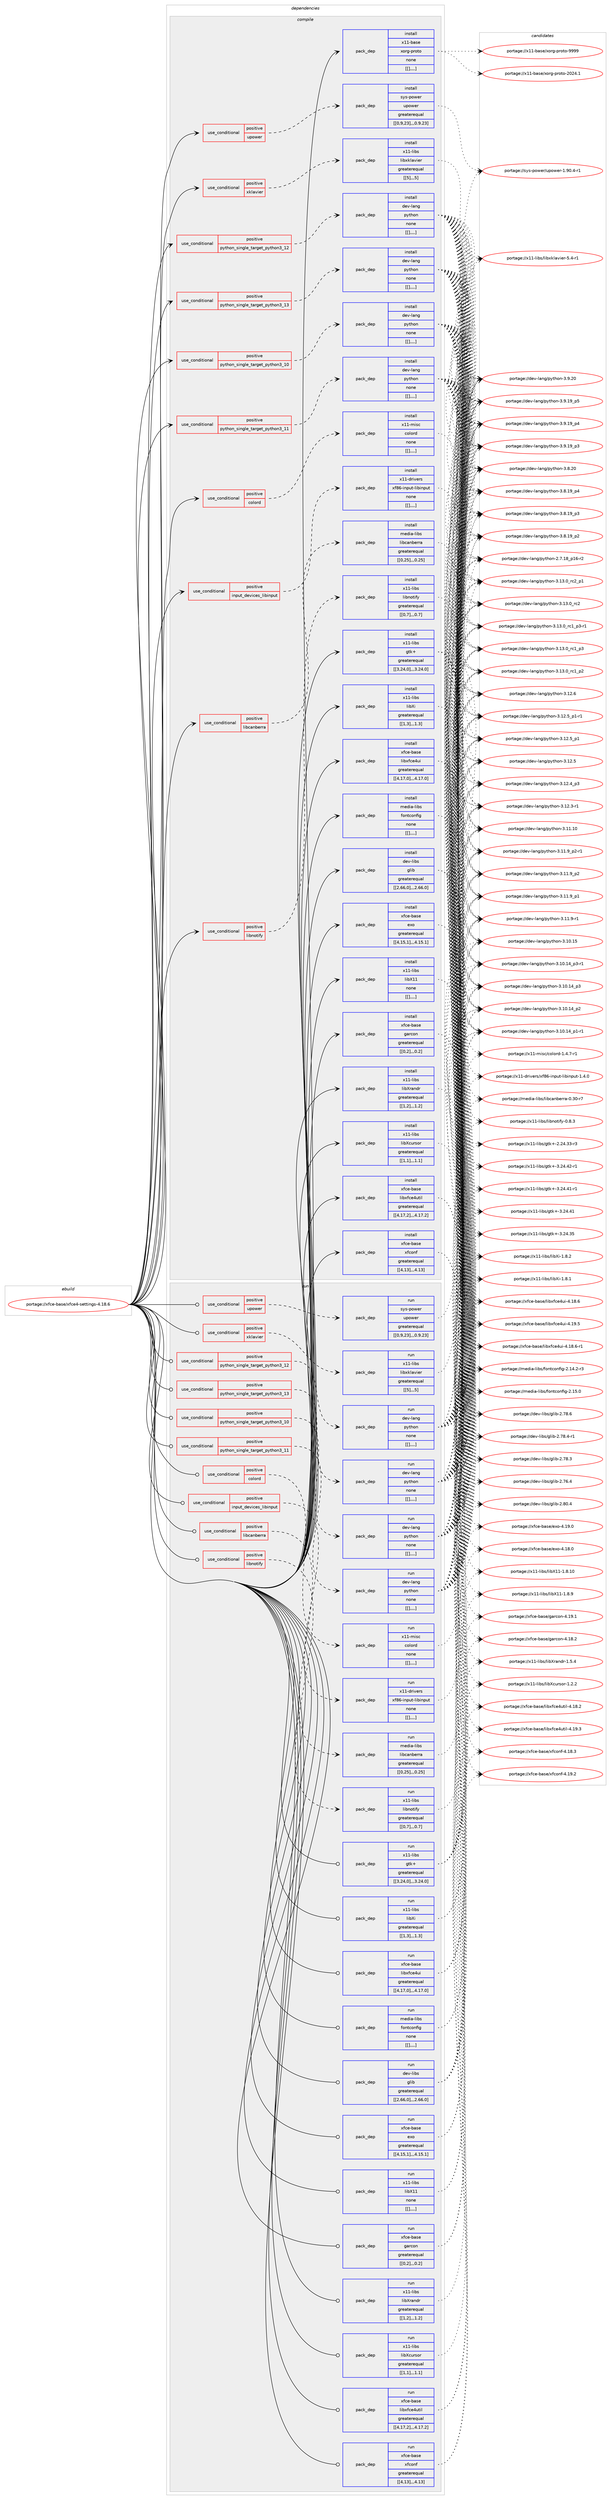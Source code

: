 digraph prolog {

# *************
# Graph options
# *************

newrank=true;
concentrate=true;
compound=true;
graph [rankdir=LR,fontname=Helvetica,fontsize=10,ranksep=1.5];#, ranksep=2.5, nodesep=0.2];
edge  [arrowhead=vee];
node  [fontname=Helvetica,fontsize=10];

# **********
# The ebuild
# **********

subgraph cluster_leftcol {
color=gray;
label=<<i>ebuild</i>>;
id [label="portage://xfce-base/xfce4-settings-4.18.6", color=red, width=4, href="../xfce-base/xfce4-settings-4.18.6.svg"];
}

# ****************
# The dependencies
# ****************

subgraph cluster_midcol {
color=gray;
label=<<i>dependencies</i>>;
subgraph cluster_compile {
fillcolor="#eeeeee";
style=filled;
label=<<i>compile</i>>;
subgraph cond12702 {
dependency37130 [label=<<TABLE BORDER="0" CELLBORDER="1" CELLSPACING="0" CELLPADDING="4"><TR><TD ROWSPAN="3" CELLPADDING="10">use_conditional</TD></TR><TR><TD>positive</TD></TR><TR><TD>colord</TD></TR></TABLE>>, shape=none, color=red];
subgraph pack24180 {
dependency37131 [label=<<TABLE BORDER="0" CELLBORDER="1" CELLSPACING="0" CELLPADDING="4" WIDTH="220"><TR><TD ROWSPAN="6" CELLPADDING="30">pack_dep</TD></TR><TR><TD WIDTH="110">install</TD></TR><TR><TD>x11-misc</TD></TR><TR><TD>colord</TD></TR><TR><TD>none</TD></TR><TR><TD>[[],,,,]</TD></TR></TABLE>>, shape=none, color=blue];
}
dependency37130:e -> dependency37131:w [weight=20,style="dashed",arrowhead="vee"];
}
id:e -> dependency37130:w [weight=20,style="solid",arrowhead="vee"];
subgraph cond12703 {
dependency37132 [label=<<TABLE BORDER="0" CELLBORDER="1" CELLSPACING="0" CELLPADDING="4"><TR><TD ROWSPAN="3" CELLPADDING="10">use_conditional</TD></TR><TR><TD>positive</TD></TR><TR><TD>input_devices_libinput</TD></TR></TABLE>>, shape=none, color=red];
subgraph pack24181 {
dependency37133 [label=<<TABLE BORDER="0" CELLBORDER="1" CELLSPACING="0" CELLPADDING="4" WIDTH="220"><TR><TD ROWSPAN="6" CELLPADDING="30">pack_dep</TD></TR><TR><TD WIDTH="110">install</TD></TR><TR><TD>x11-drivers</TD></TR><TR><TD>xf86-input-libinput</TD></TR><TR><TD>none</TD></TR><TR><TD>[[],,,,]</TD></TR></TABLE>>, shape=none, color=blue];
}
dependency37132:e -> dependency37133:w [weight=20,style="dashed",arrowhead="vee"];
}
id:e -> dependency37132:w [weight=20,style="solid",arrowhead="vee"];
subgraph cond12704 {
dependency37134 [label=<<TABLE BORDER="0" CELLBORDER="1" CELLSPACING="0" CELLPADDING="4"><TR><TD ROWSPAN="3" CELLPADDING="10">use_conditional</TD></TR><TR><TD>positive</TD></TR><TR><TD>libcanberra</TD></TR></TABLE>>, shape=none, color=red];
subgraph pack24182 {
dependency37135 [label=<<TABLE BORDER="0" CELLBORDER="1" CELLSPACING="0" CELLPADDING="4" WIDTH="220"><TR><TD ROWSPAN="6" CELLPADDING="30">pack_dep</TD></TR><TR><TD WIDTH="110">install</TD></TR><TR><TD>media-libs</TD></TR><TR><TD>libcanberra</TD></TR><TR><TD>greaterequal</TD></TR><TR><TD>[[0,25],,,0.25]</TD></TR></TABLE>>, shape=none, color=blue];
}
dependency37134:e -> dependency37135:w [weight=20,style="dashed",arrowhead="vee"];
}
id:e -> dependency37134:w [weight=20,style="solid",arrowhead="vee"];
subgraph cond12705 {
dependency37136 [label=<<TABLE BORDER="0" CELLBORDER="1" CELLSPACING="0" CELLPADDING="4"><TR><TD ROWSPAN="3" CELLPADDING="10">use_conditional</TD></TR><TR><TD>positive</TD></TR><TR><TD>libnotify</TD></TR></TABLE>>, shape=none, color=red];
subgraph pack24183 {
dependency37137 [label=<<TABLE BORDER="0" CELLBORDER="1" CELLSPACING="0" CELLPADDING="4" WIDTH="220"><TR><TD ROWSPAN="6" CELLPADDING="30">pack_dep</TD></TR><TR><TD WIDTH="110">install</TD></TR><TR><TD>x11-libs</TD></TR><TR><TD>libnotify</TD></TR><TR><TD>greaterequal</TD></TR><TR><TD>[[0,7],,,0.7]</TD></TR></TABLE>>, shape=none, color=blue];
}
dependency37136:e -> dependency37137:w [weight=20,style="dashed",arrowhead="vee"];
}
id:e -> dependency37136:w [weight=20,style="solid",arrowhead="vee"];
subgraph cond12706 {
dependency37138 [label=<<TABLE BORDER="0" CELLBORDER="1" CELLSPACING="0" CELLPADDING="4"><TR><TD ROWSPAN="3" CELLPADDING="10">use_conditional</TD></TR><TR><TD>positive</TD></TR><TR><TD>python_single_target_python3_10</TD></TR></TABLE>>, shape=none, color=red];
subgraph pack24184 {
dependency37139 [label=<<TABLE BORDER="0" CELLBORDER="1" CELLSPACING="0" CELLPADDING="4" WIDTH="220"><TR><TD ROWSPAN="6" CELLPADDING="30">pack_dep</TD></TR><TR><TD WIDTH="110">install</TD></TR><TR><TD>dev-lang</TD></TR><TR><TD>python</TD></TR><TR><TD>none</TD></TR><TR><TD>[[],,,,]</TD></TR></TABLE>>, shape=none, color=blue];
}
dependency37138:e -> dependency37139:w [weight=20,style="dashed",arrowhead="vee"];
}
id:e -> dependency37138:w [weight=20,style="solid",arrowhead="vee"];
subgraph cond12707 {
dependency37140 [label=<<TABLE BORDER="0" CELLBORDER="1" CELLSPACING="0" CELLPADDING="4"><TR><TD ROWSPAN="3" CELLPADDING="10">use_conditional</TD></TR><TR><TD>positive</TD></TR><TR><TD>python_single_target_python3_11</TD></TR></TABLE>>, shape=none, color=red];
subgraph pack24185 {
dependency37141 [label=<<TABLE BORDER="0" CELLBORDER="1" CELLSPACING="0" CELLPADDING="4" WIDTH="220"><TR><TD ROWSPAN="6" CELLPADDING="30">pack_dep</TD></TR><TR><TD WIDTH="110">install</TD></TR><TR><TD>dev-lang</TD></TR><TR><TD>python</TD></TR><TR><TD>none</TD></TR><TR><TD>[[],,,,]</TD></TR></TABLE>>, shape=none, color=blue];
}
dependency37140:e -> dependency37141:w [weight=20,style="dashed",arrowhead="vee"];
}
id:e -> dependency37140:w [weight=20,style="solid",arrowhead="vee"];
subgraph cond12708 {
dependency37142 [label=<<TABLE BORDER="0" CELLBORDER="1" CELLSPACING="0" CELLPADDING="4"><TR><TD ROWSPAN="3" CELLPADDING="10">use_conditional</TD></TR><TR><TD>positive</TD></TR><TR><TD>python_single_target_python3_12</TD></TR></TABLE>>, shape=none, color=red];
subgraph pack24186 {
dependency37143 [label=<<TABLE BORDER="0" CELLBORDER="1" CELLSPACING="0" CELLPADDING="4" WIDTH="220"><TR><TD ROWSPAN="6" CELLPADDING="30">pack_dep</TD></TR><TR><TD WIDTH="110">install</TD></TR><TR><TD>dev-lang</TD></TR><TR><TD>python</TD></TR><TR><TD>none</TD></TR><TR><TD>[[],,,,]</TD></TR></TABLE>>, shape=none, color=blue];
}
dependency37142:e -> dependency37143:w [weight=20,style="dashed",arrowhead="vee"];
}
id:e -> dependency37142:w [weight=20,style="solid",arrowhead="vee"];
subgraph cond12709 {
dependency37144 [label=<<TABLE BORDER="0" CELLBORDER="1" CELLSPACING="0" CELLPADDING="4"><TR><TD ROWSPAN="3" CELLPADDING="10">use_conditional</TD></TR><TR><TD>positive</TD></TR><TR><TD>python_single_target_python3_13</TD></TR></TABLE>>, shape=none, color=red];
subgraph pack24187 {
dependency37145 [label=<<TABLE BORDER="0" CELLBORDER="1" CELLSPACING="0" CELLPADDING="4" WIDTH="220"><TR><TD ROWSPAN="6" CELLPADDING="30">pack_dep</TD></TR><TR><TD WIDTH="110">install</TD></TR><TR><TD>dev-lang</TD></TR><TR><TD>python</TD></TR><TR><TD>none</TD></TR><TR><TD>[[],,,,]</TD></TR></TABLE>>, shape=none, color=blue];
}
dependency37144:e -> dependency37145:w [weight=20,style="dashed",arrowhead="vee"];
}
id:e -> dependency37144:w [weight=20,style="solid",arrowhead="vee"];
subgraph cond12710 {
dependency37146 [label=<<TABLE BORDER="0" CELLBORDER="1" CELLSPACING="0" CELLPADDING="4"><TR><TD ROWSPAN="3" CELLPADDING="10">use_conditional</TD></TR><TR><TD>positive</TD></TR><TR><TD>upower</TD></TR></TABLE>>, shape=none, color=red];
subgraph pack24188 {
dependency37147 [label=<<TABLE BORDER="0" CELLBORDER="1" CELLSPACING="0" CELLPADDING="4" WIDTH="220"><TR><TD ROWSPAN="6" CELLPADDING="30">pack_dep</TD></TR><TR><TD WIDTH="110">install</TD></TR><TR><TD>sys-power</TD></TR><TR><TD>upower</TD></TR><TR><TD>greaterequal</TD></TR><TR><TD>[[0,9,23],,,0.9.23]</TD></TR></TABLE>>, shape=none, color=blue];
}
dependency37146:e -> dependency37147:w [weight=20,style="dashed",arrowhead="vee"];
}
id:e -> dependency37146:w [weight=20,style="solid",arrowhead="vee"];
subgraph cond12711 {
dependency37148 [label=<<TABLE BORDER="0" CELLBORDER="1" CELLSPACING="0" CELLPADDING="4"><TR><TD ROWSPAN="3" CELLPADDING="10">use_conditional</TD></TR><TR><TD>positive</TD></TR><TR><TD>xklavier</TD></TR></TABLE>>, shape=none, color=red];
subgraph pack24189 {
dependency37149 [label=<<TABLE BORDER="0" CELLBORDER="1" CELLSPACING="0" CELLPADDING="4" WIDTH="220"><TR><TD ROWSPAN="6" CELLPADDING="30">pack_dep</TD></TR><TR><TD WIDTH="110">install</TD></TR><TR><TD>x11-libs</TD></TR><TR><TD>libxklavier</TD></TR><TR><TD>greaterequal</TD></TR><TR><TD>[[5],,,5]</TD></TR></TABLE>>, shape=none, color=blue];
}
dependency37148:e -> dependency37149:w [weight=20,style="dashed",arrowhead="vee"];
}
id:e -> dependency37148:w [weight=20,style="solid",arrowhead="vee"];
subgraph pack24190 {
dependency37150 [label=<<TABLE BORDER="0" CELLBORDER="1" CELLSPACING="0" CELLPADDING="4" WIDTH="220"><TR><TD ROWSPAN="6" CELLPADDING="30">pack_dep</TD></TR><TR><TD WIDTH="110">install</TD></TR><TR><TD>dev-libs</TD></TR><TR><TD>glib</TD></TR><TR><TD>greaterequal</TD></TR><TR><TD>[[2,66,0],,,2.66.0]</TD></TR></TABLE>>, shape=none, color=blue];
}
id:e -> dependency37150:w [weight=20,style="solid",arrowhead="vee"];
subgraph pack24191 {
dependency37151 [label=<<TABLE BORDER="0" CELLBORDER="1" CELLSPACING="0" CELLPADDING="4" WIDTH="220"><TR><TD ROWSPAN="6" CELLPADDING="30">pack_dep</TD></TR><TR><TD WIDTH="110">install</TD></TR><TR><TD>media-libs</TD></TR><TR><TD>fontconfig</TD></TR><TR><TD>none</TD></TR><TR><TD>[[],,,,]</TD></TR></TABLE>>, shape=none, color=blue];
}
id:e -> dependency37151:w [weight=20,style="solid",arrowhead="vee"];
subgraph pack24192 {
dependency37152 [label=<<TABLE BORDER="0" CELLBORDER="1" CELLSPACING="0" CELLPADDING="4" WIDTH="220"><TR><TD ROWSPAN="6" CELLPADDING="30">pack_dep</TD></TR><TR><TD WIDTH="110">install</TD></TR><TR><TD>x11-base</TD></TR><TR><TD>xorg-proto</TD></TR><TR><TD>none</TD></TR><TR><TD>[[],,,,]</TD></TR></TABLE>>, shape=none, color=blue];
}
id:e -> dependency37152:w [weight=20,style="solid",arrowhead="vee"];
subgraph pack24193 {
dependency37153 [label=<<TABLE BORDER="0" CELLBORDER="1" CELLSPACING="0" CELLPADDING="4" WIDTH="220"><TR><TD ROWSPAN="6" CELLPADDING="30">pack_dep</TD></TR><TR><TD WIDTH="110">install</TD></TR><TR><TD>x11-libs</TD></TR><TR><TD>gtk+</TD></TR><TR><TD>greaterequal</TD></TR><TR><TD>[[3,24,0],,,3.24.0]</TD></TR></TABLE>>, shape=none, color=blue];
}
id:e -> dependency37153:w [weight=20,style="solid",arrowhead="vee"];
subgraph pack24194 {
dependency37154 [label=<<TABLE BORDER="0" CELLBORDER="1" CELLSPACING="0" CELLPADDING="4" WIDTH="220"><TR><TD ROWSPAN="6" CELLPADDING="30">pack_dep</TD></TR><TR><TD WIDTH="110">install</TD></TR><TR><TD>x11-libs</TD></TR><TR><TD>libX11</TD></TR><TR><TD>none</TD></TR><TR><TD>[[],,,,]</TD></TR></TABLE>>, shape=none, color=blue];
}
id:e -> dependency37154:w [weight=20,style="solid",arrowhead="vee"];
subgraph pack24195 {
dependency37155 [label=<<TABLE BORDER="0" CELLBORDER="1" CELLSPACING="0" CELLPADDING="4" WIDTH="220"><TR><TD ROWSPAN="6" CELLPADDING="30">pack_dep</TD></TR><TR><TD WIDTH="110">install</TD></TR><TR><TD>x11-libs</TD></TR><TR><TD>libXcursor</TD></TR><TR><TD>greaterequal</TD></TR><TR><TD>[[1,1],,,1.1]</TD></TR></TABLE>>, shape=none, color=blue];
}
id:e -> dependency37155:w [weight=20,style="solid",arrowhead="vee"];
subgraph pack24196 {
dependency37156 [label=<<TABLE BORDER="0" CELLBORDER="1" CELLSPACING="0" CELLPADDING="4" WIDTH="220"><TR><TD ROWSPAN="6" CELLPADDING="30">pack_dep</TD></TR><TR><TD WIDTH="110">install</TD></TR><TR><TD>x11-libs</TD></TR><TR><TD>libXi</TD></TR><TR><TD>greaterequal</TD></TR><TR><TD>[[1,3],,,1.3]</TD></TR></TABLE>>, shape=none, color=blue];
}
id:e -> dependency37156:w [weight=20,style="solid",arrowhead="vee"];
subgraph pack24197 {
dependency37157 [label=<<TABLE BORDER="0" CELLBORDER="1" CELLSPACING="0" CELLPADDING="4" WIDTH="220"><TR><TD ROWSPAN="6" CELLPADDING="30">pack_dep</TD></TR><TR><TD WIDTH="110">install</TD></TR><TR><TD>x11-libs</TD></TR><TR><TD>libXrandr</TD></TR><TR><TD>greaterequal</TD></TR><TR><TD>[[1,2],,,1.2]</TD></TR></TABLE>>, shape=none, color=blue];
}
id:e -> dependency37157:w [weight=20,style="solid",arrowhead="vee"];
subgraph pack24198 {
dependency37158 [label=<<TABLE BORDER="0" CELLBORDER="1" CELLSPACING="0" CELLPADDING="4" WIDTH="220"><TR><TD ROWSPAN="6" CELLPADDING="30">pack_dep</TD></TR><TR><TD WIDTH="110">install</TD></TR><TR><TD>xfce-base</TD></TR><TR><TD>exo</TD></TR><TR><TD>greaterequal</TD></TR><TR><TD>[[4,15,1],,,4.15.1]</TD></TR></TABLE>>, shape=none, color=blue];
}
id:e -> dependency37158:w [weight=20,style="solid",arrowhead="vee"];
subgraph pack24199 {
dependency37159 [label=<<TABLE BORDER="0" CELLBORDER="1" CELLSPACING="0" CELLPADDING="4" WIDTH="220"><TR><TD ROWSPAN="6" CELLPADDING="30">pack_dep</TD></TR><TR><TD WIDTH="110">install</TD></TR><TR><TD>xfce-base</TD></TR><TR><TD>garcon</TD></TR><TR><TD>greaterequal</TD></TR><TR><TD>[[0,2],,,0.2]</TD></TR></TABLE>>, shape=none, color=blue];
}
id:e -> dependency37159:w [weight=20,style="solid",arrowhead="vee"];
subgraph pack24200 {
dependency37160 [label=<<TABLE BORDER="0" CELLBORDER="1" CELLSPACING="0" CELLPADDING="4" WIDTH="220"><TR><TD ROWSPAN="6" CELLPADDING="30">pack_dep</TD></TR><TR><TD WIDTH="110">install</TD></TR><TR><TD>xfce-base</TD></TR><TR><TD>libxfce4ui</TD></TR><TR><TD>greaterequal</TD></TR><TR><TD>[[4,17,0],,,4.17.0]</TD></TR></TABLE>>, shape=none, color=blue];
}
id:e -> dependency37160:w [weight=20,style="solid",arrowhead="vee"];
subgraph pack24201 {
dependency37161 [label=<<TABLE BORDER="0" CELLBORDER="1" CELLSPACING="0" CELLPADDING="4" WIDTH="220"><TR><TD ROWSPAN="6" CELLPADDING="30">pack_dep</TD></TR><TR><TD WIDTH="110">install</TD></TR><TR><TD>xfce-base</TD></TR><TR><TD>libxfce4util</TD></TR><TR><TD>greaterequal</TD></TR><TR><TD>[[4,17,2],,,4.17.2]</TD></TR></TABLE>>, shape=none, color=blue];
}
id:e -> dependency37161:w [weight=20,style="solid",arrowhead="vee"];
subgraph pack24202 {
dependency37162 [label=<<TABLE BORDER="0" CELLBORDER="1" CELLSPACING="0" CELLPADDING="4" WIDTH="220"><TR><TD ROWSPAN="6" CELLPADDING="30">pack_dep</TD></TR><TR><TD WIDTH="110">install</TD></TR><TR><TD>xfce-base</TD></TR><TR><TD>xfconf</TD></TR><TR><TD>greaterequal</TD></TR><TR><TD>[[4,13],,,4.13]</TD></TR></TABLE>>, shape=none, color=blue];
}
id:e -> dependency37162:w [weight=20,style="solid",arrowhead="vee"];
}
subgraph cluster_compileandrun {
fillcolor="#eeeeee";
style=filled;
label=<<i>compile and run</i>>;
}
subgraph cluster_run {
fillcolor="#eeeeee";
style=filled;
label=<<i>run</i>>;
subgraph cond12712 {
dependency37163 [label=<<TABLE BORDER="0" CELLBORDER="1" CELLSPACING="0" CELLPADDING="4"><TR><TD ROWSPAN="3" CELLPADDING="10">use_conditional</TD></TR><TR><TD>positive</TD></TR><TR><TD>colord</TD></TR></TABLE>>, shape=none, color=red];
subgraph pack24203 {
dependency37164 [label=<<TABLE BORDER="0" CELLBORDER="1" CELLSPACING="0" CELLPADDING="4" WIDTH="220"><TR><TD ROWSPAN="6" CELLPADDING="30">pack_dep</TD></TR><TR><TD WIDTH="110">run</TD></TR><TR><TD>x11-misc</TD></TR><TR><TD>colord</TD></TR><TR><TD>none</TD></TR><TR><TD>[[],,,,]</TD></TR></TABLE>>, shape=none, color=blue];
}
dependency37163:e -> dependency37164:w [weight=20,style="dashed",arrowhead="vee"];
}
id:e -> dependency37163:w [weight=20,style="solid",arrowhead="odot"];
subgraph cond12713 {
dependency37165 [label=<<TABLE BORDER="0" CELLBORDER="1" CELLSPACING="0" CELLPADDING="4"><TR><TD ROWSPAN="3" CELLPADDING="10">use_conditional</TD></TR><TR><TD>positive</TD></TR><TR><TD>input_devices_libinput</TD></TR></TABLE>>, shape=none, color=red];
subgraph pack24204 {
dependency37166 [label=<<TABLE BORDER="0" CELLBORDER="1" CELLSPACING="0" CELLPADDING="4" WIDTH="220"><TR><TD ROWSPAN="6" CELLPADDING="30">pack_dep</TD></TR><TR><TD WIDTH="110">run</TD></TR><TR><TD>x11-drivers</TD></TR><TR><TD>xf86-input-libinput</TD></TR><TR><TD>none</TD></TR><TR><TD>[[],,,,]</TD></TR></TABLE>>, shape=none, color=blue];
}
dependency37165:e -> dependency37166:w [weight=20,style="dashed",arrowhead="vee"];
}
id:e -> dependency37165:w [weight=20,style="solid",arrowhead="odot"];
subgraph cond12714 {
dependency37167 [label=<<TABLE BORDER="0" CELLBORDER="1" CELLSPACING="0" CELLPADDING="4"><TR><TD ROWSPAN="3" CELLPADDING="10">use_conditional</TD></TR><TR><TD>positive</TD></TR><TR><TD>libcanberra</TD></TR></TABLE>>, shape=none, color=red];
subgraph pack24205 {
dependency37168 [label=<<TABLE BORDER="0" CELLBORDER="1" CELLSPACING="0" CELLPADDING="4" WIDTH="220"><TR><TD ROWSPAN="6" CELLPADDING="30">pack_dep</TD></TR><TR><TD WIDTH="110">run</TD></TR><TR><TD>media-libs</TD></TR><TR><TD>libcanberra</TD></TR><TR><TD>greaterequal</TD></TR><TR><TD>[[0,25],,,0.25]</TD></TR></TABLE>>, shape=none, color=blue];
}
dependency37167:e -> dependency37168:w [weight=20,style="dashed",arrowhead="vee"];
}
id:e -> dependency37167:w [weight=20,style="solid",arrowhead="odot"];
subgraph cond12715 {
dependency37169 [label=<<TABLE BORDER="0" CELLBORDER="1" CELLSPACING="0" CELLPADDING="4"><TR><TD ROWSPAN="3" CELLPADDING="10">use_conditional</TD></TR><TR><TD>positive</TD></TR><TR><TD>libnotify</TD></TR></TABLE>>, shape=none, color=red];
subgraph pack24206 {
dependency37170 [label=<<TABLE BORDER="0" CELLBORDER="1" CELLSPACING="0" CELLPADDING="4" WIDTH="220"><TR><TD ROWSPAN="6" CELLPADDING="30">pack_dep</TD></TR><TR><TD WIDTH="110">run</TD></TR><TR><TD>x11-libs</TD></TR><TR><TD>libnotify</TD></TR><TR><TD>greaterequal</TD></TR><TR><TD>[[0,7],,,0.7]</TD></TR></TABLE>>, shape=none, color=blue];
}
dependency37169:e -> dependency37170:w [weight=20,style="dashed",arrowhead="vee"];
}
id:e -> dependency37169:w [weight=20,style="solid",arrowhead="odot"];
subgraph cond12716 {
dependency37171 [label=<<TABLE BORDER="0" CELLBORDER="1" CELLSPACING="0" CELLPADDING="4"><TR><TD ROWSPAN="3" CELLPADDING="10">use_conditional</TD></TR><TR><TD>positive</TD></TR><TR><TD>python_single_target_python3_10</TD></TR></TABLE>>, shape=none, color=red];
subgraph pack24207 {
dependency37172 [label=<<TABLE BORDER="0" CELLBORDER="1" CELLSPACING="0" CELLPADDING="4" WIDTH="220"><TR><TD ROWSPAN="6" CELLPADDING="30">pack_dep</TD></TR><TR><TD WIDTH="110">run</TD></TR><TR><TD>dev-lang</TD></TR><TR><TD>python</TD></TR><TR><TD>none</TD></TR><TR><TD>[[],,,,]</TD></TR></TABLE>>, shape=none, color=blue];
}
dependency37171:e -> dependency37172:w [weight=20,style="dashed",arrowhead="vee"];
}
id:e -> dependency37171:w [weight=20,style="solid",arrowhead="odot"];
subgraph cond12717 {
dependency37173 [label=<<TABLE BORDER="0" CELLBORDER="1" CELLSPACING="0" CELLPADDING="4"><TR><TD ROWSPAN="3" CELLPADDING="10">use_conditional</TD></TR><TR><TD>positive</TD></TR><TR><TD>python_single_target_python3_11</TD></TR></TABLE>>, shape=none, color=red];
subgraph pack24208 {
dependency37174 [label=<<TABLE BORDER="0" CELLBORDER="1" CELLSPACING="0" CELLPADDING="4" WIDTH="220"><TR><TD ROWSPAN="6" CELLPADDING="30">pack_dep</TD></TR><TR><TD WIDTH="110">run</TD></TR><TR><TD>dev-lang</TD></TR><TR><TD>python</TD></TR><TR><TD>none</TD></TR><TR><TD>[[],,,,]</TD></TR></TABLE>>, shape=none, color=blue];
}
dependency37173:e -> dependency37174:w [weight=20,style="dashed",arrowhead="vee"];
}
id:e -> dependency37173:w [weight=20,style="solid",arrowhead="odot"];
subgraph cond12718 {
dependency37175 [label=<<TABLE BORDER="0" CELLBORDER="1" CELLSPACING="0" CELLPADDING="4"><TR><TD ROWSPAN="3" CELLPADDING="10">use_conditional</TD></TR><TR><TD>positive</TD></TR><TR><TD>python_single_target_python3_12</TD></TR></TABLE>>, shape=none, color=red];
subgraph pack24209 {
dependency37176 [label=<<TABLE BORDER="0" CELLBORDER="1" CELLSPACING="0" CELLPADDING="4" WIDTH="220"><TR><TD ROWSPAN="6" CELLPADDING="30">pack_dep</TD></TR><TR><TD WIDTH="110">run</TD></TR><TR><TD>dev-lang</TD></TR><TR><TD>python</TD></TR><TR><TD>none</TD></TR><TR><TD>[[],,,,]</TD></TR></TABLE>>, shape=none, color=blue];
}
dependency37175:e -> dependency37176:w [weight=20,style="dashed",arrowhead="vee"];
}
id:e -> dependency37175:w [weight=20,style="solid",arrowhead="odot"];
subgraph cond12719 {
dependency37177 [label=<<TABLE BORDER="0" CELLBORDER="1" CELLSPACING="0" CELLPADDING="4"><TR><TD ROWSPAN="3" CELLPADDING="10">use_conditional</TD></TR><TR><TD>positive</TD></TR><TR><TD>python_single_target_python3_13</TD></TR></TABLE>>, shape=none, color=red];
subgraph pack24210 {
dependency37178 [label=<<TABLE BORDER="0" CELLBORDER="1" CELLSPACING="0" CELLPADDING="4" WIDTH="220"><TR><TD ROWSPAN="6" CELLPADDING="30">pack_dep</TD></TR><TR><TD WIDTH="110">run</TD></TR><TR><TD>dev-lang</TD></TR><TR><TD>python</TD></TR><TR><TD>none</TD></TR><TR><TD>[[],,,,]</TD></TR></TABLE>>, shape=none, color=blue];
}
dependency37177:e -> dependency37178:w [weight=20,style="dashed",arrowhead="vee"];
}
id:e -> dependency37177:w [weight=20,style="solid",arrowhead="odot"];
subgraph cond12720 {
dependency37179 [label=<<TABLE BORDER="0" CELLBORDER="1" CELLSPACING="0" CELLPADDING="4"><TR><TD ROWSPAN="3" CELLPADDING="10">use_conditional</TD></TR><TR><TD>positive</TD></TR><TR><TD>upower</TD></TR></TABLE>>, shape=none, color=red];
subgraph pack24211 {
dependency37180 [label=<<TABLE BORDER="0" CELLBORDER="1" CELLSPACING="0" CELLPADDING="4" WIDTH="220"><TR><TD ROWSPAN="6" CELLPADDING="30">pack_dep</TD></TR><TR><TD WIDTH="110">run</TD></TR><TR><TD>sys-power</TD></TR><TR><TD>upower</TD></TR><TR><TD>greaterequal</TD></TR><TR><TD>[[0,9,23],,,0.9.23]</TD></TR></TABLE>>, shape=none, color=blue];
}
dependency37179:e -> dependency37180:w [weight=20,style="dashed",arrowhead="vee"];
}
id:e -> dependency37179:w [weight=20,style="solid",arrowhead="odot"];
subgraph cond12721 {
dependency37181 [label=<<TABLE BORDER="0" CELLBORDER="1" CELLSPACING="0" CELLPADDING="4"><TR><TD ROWSPAN="3" CELLPADDING="10">use_conditional</TD></TR><TR><TD>positive</TD></TR><TR><TD>xklavier</TD></TR></TABLE>>, shape=none, color=red];
subgraph pack24212 {
dependency37182 [label=<<TABLE BORDER="0" CELLBORDER="1" CELLSPACING="0" CELLPADDING="4" WIDTH="220"><TR><TD ROWSPAN="6" CELLPADDING="30">pack_dep</TD></TR><TR><TD WIDTH="110">run</TD></TR><TR><TD>x11-libs</TD></TR><TR><TD>libxklavier</TD></TR><TR><TD>greaterequal</TD></TR><TR><TD>[[5],,,5]</TD></TR></TABLE>>, shape=none, color=blue];
}
dependency37181:e -> dependency37182:w [weight=20,style="dashed",arrowhead="vee"];
}
id:e -> dependency37181:w [weight=20,style="solid",arrowhead="odot"];
subgraph pack24213 {
dependency37183 [label=<<TABLE BORDER="0" CELLBORDER="1" CELLSPACING="0" CELLPADDING="4" WIDTH="220"><TR><TD ROWSPAN="6" CELLPADDING="30">pack_dep</TD></TR><TR><TD WIDTH="110">run</TD></TR><TR><TD>dev-libs</TD></TR><TR><TD>glib</TD></TR><TR><TD>greaterequal</TD></TR><TR><TD>[[2,66,0],,,2.66.0]</TD></TR></TABLE>>, shape=none, color=blue];
}
id:e -> dependency37183:w [weight=20,style="solid",arrowhead="odot"];
subgraph pack24214 {
dependency37184 [label=<<TABLE BORDER="0" CELLBORDER="1" CELLSPACING="0" CELLPADDING="4" WIDTH="220"><TR><TD ROWSPAN="6" CELLPADDING="30">pack_dep</TD></TR><TR><TD WIDTH="110">run</TD></TR><TR><TD>media-libs</TD></TR><TR><TD>fontconfig</TD></TR><TR><TD>none</TD></TR><TR><TD>[[],,,,]</TD></TR></TABLE>>, shape=none, color=blue];
}
id:e -> dependency37184:w [weight=20,style="solid",arrowhead="odot"];
subgraph pack24215 {
dependency37185 [label=<<TABLE BORDER="0" CELLBORDER="1" CELLSPACING="0" CELLPADDING="4" WIDTH="220"><TR><TD ROWSPAN="6" CELLPADDING="30">pack_dep</TD></TR><TR><TD WIDTH="110">run</TD></TR><TR><TD>x11-libs</TD></TR><TR><TD>gtk+</TD></TR><TR><TD>greaterequal</TD></TR><TR><TD>[[3,24,0],,,3.24.0]</TD></TR></TABLE>>, shape=none, color=blue];
}
id:e -> dependency37185:w [weight=20,style="solid",arrowhead="odot"];
subgraph pack24216 {
dependency37186 [label=<<TABLE BORDER="0" CELLBORDER="1" CELLSPACING="0" CELLPADDING="4" WIDTH="220"><TR><TD ROWSPAN="6" CELLPADDING="30">pack_dep</TD></TR><TR><TD WIDTH="110">run</TD></TR><TR><TD>x11-libs</TD></TR><TR><TD>libX11</TD></TR><TR><TD>none</TD></TR><TR><TD>[[],,,,]</TD></TR></TABLE>>, shape=none, color=blue];
}
id:e -> dependency37186:w [weight=20,style="solid",arrowhead="odot"];
subgraph pack24217 {
dependency37187 [label=<<TABLE BORDER="0" CELLBORDER="1" CELLSPACING="0" CELLPADDING="4" WIDTH="220"><TR><TD ROWSPAN="6" CELLPADDING="30">pack_dep</TD></TR><TR><TD WIDTH="110">run</TD></TR><TR><TD>x11-libs</TD></TR><TR><TD>libXcursor</TD></TR><TR><TD>greaterequal</TD></TR><TR><TD>[[1,1],,,1.1]</TD></TR></TABLE>>, shape=none, color=blue];
}
id:e -> dependency37187:w [weight=20,style="solid",arrowhead="odot"];
subgraph pack24218 {
dependency37188 [label=<<TABLE BORDER="0" CELLBORDER="1" CELLSPACING="0" CELLPADDING="4" WIDTH="220"><TR><TD ROWSPAN="6" CELLPADDING="30">pack_dep</TD></TR><TR><TD WIDTH="110">run</TD></TR><TR><TD>x11-libs</TD></TR><TR><TD>libXi</TD></TR><TR><TD>greaterequal</TD></TR><TR><TD>[[1,3],,,1.3]</TD></TR></TABLE>>, shape=none, color=blue];
}
id:e -> dependency37188:w [weight=20,style="solid",arrowhead="odot"];
subgraph pack24219 {
dependency37189 [label=<<TABLE BORDER="0" CELLBORDER="1" CELLSPACING="0" CELLPADDING="4" WIDTH="220"><TR><TD ROWSPAN="6" CELLPADDING="30">pack_dep</TD></TR><TR><TD WIDTH="110">run</TD></TR><TR><TD>x11-libs</TD></TR><TR><TD>libXrandr</TD></TR><TR><TD>greaterequal</TD></TR><TR><TD>[[1,2],,,1.2]</TD></TR></TABLE>>, shape=none, color=blue];
}
id:e -> dependency37189:w [weight=20,style="solid",arrowhead="odot"];
subgraph pack24220 {
dependency37190 [label=<<TABLE BORDER="0" CELLBORDER="1" CELLSPACING="0" CELLPADDING="4" WIDTH="220"><TR><TD ROWSPAN="6" CELLPADDING="30">pack_dep</TD></TR><TR><TD WIDTH="110">run</TD></TR><TR><TD>xfce-base</TD></TR><TR><TD>exo</TD></TR><TR><TD>greaterequal</TD></TR><TR><TD>[[4,15,1],,,4.15.1]</TD></TR></TABLE>>, shape=none, color=blue];
}
id:e -> dependency37190:w [weight=20,style="solid",arrowhead="odot"];
subgraph pack24221 {
dependency37191 [label=<<TABLE BORDER="0" CELLBORDER="1" CELLSPACING="0" CELLPADDING="4" WIDTH="220"><TR><TD ROWSPAN="6" CELLPADDING="30">pack_dep</TD></TR><TR><TD WIDTH="110">run</TD></TR><TR><TD>xfce-base</TD></TR><TR><TD>garcon</TD></TR><TR><TD>greaterequal</TD></TR><TR><TD>[[0,2],,,0.2]</TD></TR></TABLE>>, shape=none, color=blue];
}
id:e -> dependency37191:w [weight=20,style="solid",arrowhead="odot"];
subgraph pack24222 {
dependency37192 [label=<<TABLE BORDER="0" CELLBORDER="1" CELLSPACING="0" CELLPADDING="4" WIDTH="220"><TR><TD ROWSPAN="6" CELLPADDING="30">pack_dep</TD></TR><TR><TD WIDTH="110">run</TD></TR><TR><TD>xfce-base</TD></TR><TR><TD>libxfce4ui</TD></TR><TR><TD>greaterequal</TD></TR><TR><TD>[[4,17,0],,,4.17.0]</TD></TR></TABLE>>, shape=none, color=blue];
}
id:e -> dependency37192:w [weight=20,style="solid",arrowhead="odot"];
subgraph pack24223 {
dependency37193 [label=<<TABLE BORDER="0" CELLBORDER="1" CELLSPACING="0" CELLPADDING="4" WIDTH="220"><TR><TD ROWSPAN="6" CELLPADDING="30">pack_dep</TD></TR><TR><TD WIDTH="110">run</TD></TR><TR><TD>xfce-base</TD></TR><TR><TD>libxfce4util</TD></TR><TR><TD>greaterequal</TD></TR><TR><TD>[[4,17,2],,,4.17.2]</TD></TR></TABLE>>, shape=none, color=blue];
}
id:e -> dependency37193:w [weight=20,style="solid",arrowhead="odot"];
subgraph pack24224 {
dependency37194 [label=<<TABLE BORDER="0" CELLBORDER="1" CELLSPACING="0" CELLPADDING="4" WIDTH="220"><TR><TD ROWSPAN="6" CELLPADDING="30">pack_dep</TD></TR><TR><TD WIDTH="110">run</TD></TR><TR><TD>xfce-base</TD></TR><TR><TD>xfconf</TD></TR><TR><TD>greaterequal</TD></TR><TR><TD>[[4,13],,,4.13]</TD></TR></TABLE>>, shape=none, color=blue];
}
id:e -> dependency37194:w [weight=20,style="solid",arrowhead="odot"];
}
}

# **************
# The candidates
# **************

subgraph cluster_choices {
rank=same;
color=gray;
label=<<i>candidates</i>>;

subgraph choice24180 {
color=black;
nodesep=1;
choice1204949451091051159947991111081111141004549465246554511449 [label="portage://x11-misc/colord-1.4.7-r1", color=red, width=4,href="../x11-misc/colord-1.4.7-r1.svg"];
dependency37131:e -> choice1204949451091051159947991111081111141004549465246554511449:w [style=dotted,weight="100"];
}
subgraph choice24181 {
color=black;
nodesep=1;
choice120494945100114105118101114115471201025654451051101121171164510810598105110112117116454946524648 [label="portage://x11-drivers/xf86-input-libinput-1.4.0", color=red, width=4,href="../x11-drivers/xf86-input-libinput-1.4.0.svg"];
dependency37133:e -> choice120494945100114105118101114115471201025654451051101121171164510810598105110112117116454946524648:w [style=dotted,weight="100"];
}
subgraph choice24182 {
color=black;
nodesep=1;
choice10910110010597451081059811547108105989997110981011141149745484651484511455 [label="portage://media-libs/libcanberra-0.30-r7", color=red, width=4,href="../media-libs/libcanberra-0.30-r7.svg"];
dependency37135:e -> choice10910110010597451081059811547108105989997110981011141149745484651484511455:w [style=dotted,weight="100"];
}
subgraph choice24183 {
color=black;
nodesep=1;
choice120494945108105981154710810598110111116105102121454846564651 [label="portage://x11-libs/libnotify-0.8.3", color=red, width=4,href="../x11-libs/libnotify-0.8.3.svg"];
dependency37137:e -> choice120494945108105981154710810598110111116105102121454846564651:w [style=dotted,weight="100"];
}
subgraph choice24184 {
color=black;
nodesep=1;
choice100101118451089711010347112121116104111110455146495146489511499509511249 [label="portage://dev-lang/python-3.13.0_rc2_p1", color=red, width=4,href="../dev-lang/python-3.13.0_rc2_p1.svg"];
choice10010111845108971101034711212111610411111045514649514648951149950 [label="portage://dev-lang/python-3.13.0_rc2", color=red, width=4,href="../dev-lang/python-3.13.0_rc2.svg"];
choice1001011184510897110103471121211161041111104551464951464895114994995112514511449 [label="portage://dev-lang/python-3.13.0_rc1_p3-r1", color=red, width=4,href="../dev-lang/python-3.13.0_rc1_p3-r1.svg"];
choice100101118451089711010347112121116104111110455146495146489511499499511251 [label="portage://dev-lang/python-3.13.0_rc1_p3", color=red, width=4,href="../dev-lang/python-3.13.0_rc1_p3.svg"];
choice100101118451089711010347112121116104111110455146495146489511499499511250 [label="portage://dev-lang/python-3.13.0_rc1_p2", color=red, width=4,href="../dev-lang/python-3.13.0_rc1_p2.svg"];
choice10010111845108971101034711212111610411111045514649504654 [label="portage://dev-lang/python-3.12.6", color=red, width=4,href="../dev-lang/python-3.12.6.svg"];
choice1001011184510897110103471121211161041111104551464950465395112494511449 [label="portage://dev-lang/python-3.12.5_p1-r1", color=red, width=4,href="../dev-lang/python-3.12.5_p1-r1.svg"];
choice100101118451089711010347112121116104111110455146495046539511249 [label="portage://dev-lang/python-3.12.5_p1", color=red, width=4,href="../dev-lang/python-3.12.5_p1.svg"];
choice10010111845108971101034711212111610411111045514649504653 [label="portage://dev-lang/python-3.12.5", color=red, width=4,href="../dev-lang/python-3.12.5.svg"];
choice100101118451089711010347112121116104111110455146495046529511251 [label="portage://dev-lang/python-3.12.4_p3", color=red, width=4,href="../dev-lang/python-3.12.4_p3.svg"];
choice100101118451089711010347112121116104111110455146495046514511449 [label="portage://dev-lang/python-3.12.3-r1", color=red, width=4,href="../dev-lang/python-3.12.3-r1.svg"];
choice1001011184510897110103471121211161041111104551464949464948 [label="portage://dev-lang/python-3.11.10", color=red, width=4,href="../dev-lang/python-3.11.10.svg"];
choice1001011184510897110103471121211161041111104551464949465795112504511449 [label="portage://dev-lang/python-3.11.9_p2-r1", color=red, width=4,href="../dev-lang/python-3.11.9_p2-r1.svg"];
choice100101118451089711010347112121116104111110455146494946579511250 [label="portage://dev-lang/python-3.11.9_p2", color=red, width=4,href="../dev-lang/python-3.11.9_p2.svg"];
choice100101118451089711010347112121116104111110455146494946579511249 [label="portage://dev-lang/python-3.11.9_p1", color=red, width=4,href="../dev-lang/python-3.11.9_p1.svg"];
choice100101118451089711010347112121116104111110455146494946574511449 [label="portage://dev-lang/python-3.11.9-r1", color=red, width=4,href="../dev-lang/python-3.11.9-r1.svg"];
choice1001011184510897110103471121211161041111104551464948464953 [label="portage://dev-lang/python-3.10.15", color=red, width=4,href="../dev-lang/python-3.10.15.svg"];
choice100101118451089711010347112121116104111110455146494846495295112514511449 [label="portage://dev-lang/python-3.10.14_p3-r1", color=red, width=4,href="../dev-lang/python-3.10.14_p3-r1.svg"];
choice10010111845108971101034711212111610411111045514649484649529511251 [label="portage://dev-lang/python-3.10.14_p3", color=red, width=4,href="../dev-lang/python-3.10.14_p3.svg"];
choice10010111845108971101034711212111610411111045514649484649529511250 [label="portage://dev-lang/python-3.10.14_p2", color=red, width=4,href="../dev-lang/python-3.10.14_p2.svg"];
choice100101118451089711010347112121116104111110455146494846495295112494511449 [label="portage://dev-lang/python-3.10.14_p1-r1", color=red, width=4,href="../dev-lang/python-3.10.14_p1-r1.svg"];
choice10010111845108971101034711212111610411111045514657465048 [label="portage://dev-lang/python-3.9.20", color=red, width=4,href="../dev-lang/python-3.9.20.svg"];
choice100101118451089711010347112121116104111110455146574649579511253 [label="portage://dev-lang/python-3.9.19_p5", color=red, width=4,href="../dev-lang/python-3.9.19_p5.svg"];
choice100101118451089711010347112121116104111110455146574649579511252 [label="portage://dev-lang/python-3.9.19_p4", color=red, width=4,href="../dev-lang/python-3.9.19_p4.svg"];
choice100101118451089711010347112121116104111110455146574649579511251 [label="portage://dev-lang/python-3.9.19_p3", color=red, width=4,href="../dev-lang/python-3.9.19_p3.svg"];
choice10010111845108971101034711212111610411111045514656465048 [label="portage://dev-lang/python-3.8.20", color=red, width=4,href="../dev-lang/python-3.8.20.svg"];
choice100101118451089711010347112121116104111110455146564649579511252 [label="portage://dev-lang/python-3.8.19_p4", color=red, width=4,href="../dev-lang/python-3.8.19_p4.svg"];
choice100101118451089711010347112121116104111110455146564649579511251 [label="portage://dev-lang/python-3.8.19_p3", color=red, width=4,href="../dev-lang/python-3.8.19_p3.svg"];
choice100101118451089711010347112121116104111110455146564649579511250 [label="portage://dev-lang/python-3.8.19_p2", color=red, width=4,href="../dev-lang/python-3.8.19_p2.svg"];
choice100101118451089711010347112121116104111110455046554649569511249544511450 [label="portage://dev-lang/python-2.7.18_p16-r2", color=red, width=4,href="../dev-lang/python-2.7.18_p16-r2.svg"];
dependency37139:e -> choice100101118451089711010347112121116104111110455146495146489511499509511249:w [style=dotted,weight="100"];
dependency37139:e -> choice10010111845108971101034711212111610411111045514649514648951149950:w [style=dotted,weight="100"];
dependency37139:e -> choice1001011184510897110103471121211161041111104551464951464895114994995112514511449:w [style=dotted,weight="100"];
dependency37139:e -> choice100101118451089711010347112121116104111110455146495146489511499499511251:w [style=dotted,weight="100"];
dependency37139:e -> choice100101118451089711010347112121116104111110455146495146489511499499511250:w [style=dotted,weight="100"];
dependency37139:e -> choice10010111845108971101034711212111610411111045514649504654:w [style=dotted,weight="100"];
dependency37139:e -> choice1001011184510897110103471121211161041111104551464950465395112494511449:w [style=dotted,weight="100"];
dependency37139:e -> choice100101118451089711010347112121116104111110455146495046539511249:w [style=dotted,weight="100"];
dependency37139:e -> choice10010111845108971101034711212111610411111045514649504653:w [style=dotted,weight="100"];
dependency37139:e -> choice100101118451089711010347112121116104111110455146495046529511251:w [style=dotted,weight="100"];
dependency37139:e -> choice100101118451089711010347112121116104111110455146495046514511449:w [style=dotted,weight="100"];
dependency37139:e -> choice1001011184510897110103471121211161041111104551464949464948:w [style=dotted,weight="100"];
dependency37139:e -> choice1001011184510897110103471121211161041111104551464949465795112504511449:w [style=dotted,weight="100"];
dependency37139:e -> choice100101118451089711010347112121116104111110455146494946579511250:w [style=dotted,weight="100"];
dependency37139:e -> choice100101118451089711010347112121116104111110455146494946579511249:w [style=dotted,weight="100"];
dependency37139:e -> choice100101118451089711010347112121116104111110455146494946574511449:w [style=dotted,weight="100"];
dependency37139:e -> choice1001011184510897110103471121211161041111104551464948464953:w [style=dotted,weight="100"];
dependency37139:e -> choice100101118451089711010347112121116104111110455146494846495295112514511449:w [style=dotted,weight="100"];
dependency37139:e -> choice10010111845108971101034711212111610411111045514649484649529511251:w [style=dotted,weight="100"];
dependency37139:e -> choice10010111845108971101034711212111610411111045514649484649529511250:w [style=dotted,weight="100"];
dependency37139:e -> choice100101118451089711010347112121116104111110455146494846495295112494511449:w [style=dotted,weight="100"];
dependency37139:e -> choice10010111845108971101034711212111610411111045514657465048:w [style=dotted,weight="100"];
dependency37139:e -> choice100101118451089711010347112121116104111110455146574649579511253:w [style=dotted,weight="100"];
dependency37139:e -> choice100101118451089711010347112121116104111110455146574649579511252:w [style=dotted,weight="100"];
dependency37139:e -> choice100101118451089711010347112121116104111110455146574649579511251:w [style=dotted,weight="100"];
dependency37139:e -> choice10010111845108971101034711212111610411111045514656465048:w [style=dotted,weight="100"];
dependency37139:e -> choice100101118451089711010347112121116104111110455146564649579511252:w [style=dotted,weight="100"];
dependency37139:e -> choice100101118451089711010347112121116104111110455146564649579511251:w [style=dotted,weight="100"];
dependency37139:e -> choice100101118451089711010347112121116104111110455146564649579511250:w [style=dotted,weight="100"];
dependency37139:e -> choice100101118451089711010347112121116104111110455046554649569511249544511450:w [style=dotted,weight="100"];
}
subgraph choice24185 {
color=black;
nodesep=1;
choice100101118451089711010347112121116104111110455146495146489511499509511249 [label="portage://dev-lang/python-3.13.0_rc2_p1", color=red, width=4,href="../dev-lang/python-3.13.0_rc2_p1.svg"];
choice10010111845108971101034711212111610411111045514649514648951149950 [label="portage://dev-lang/python-3.13.0_rc2", color=red, width=4,href="../dev-lang/python-3.13.0_rc2.svg"];
choice1001011184510897110103471121211161041111104551464951464895114994995112514511449 [label="portage://dev-lang/python-3.13.0_rc1_p3-r1", color=red, width=4,href="../dev-lang/python-3.13.0_rc1_p3-r1.svg"];
choice100101118451089711010347112121116104111110455146495146489511499499511251 [label="portage://dev-lang/python-3.13.0_rc1_p3", color=red, width=4,href="../dev-lang/python-3.13.0_rc1_p3.svg"];
choice100101118451089711010347112121116104111110455146495146489511499499511250 [label="portage://dev-lang/python-3.13.0_rc1_p2", color=red, width=4,href="../dev-lang/python-3.13.0_rc1_p2.svg"];
choice10010111845108971101034711212111610411111045514649504654 [label="portage://dev-lang/python-3.12.6", color=red, width=4,href="../dev-lang/python-3.12.6.svg"];
choice1001011184510897110103471121211161041111104551464950465395112494511449 [label="portage://dev-lang/python-3.12.5_p1-r1", color=red, width=4,href="../dev-lang/python-3.12.5_p1-r1.svg"];
choice100101118451089711010347112121116104111110455146495046539511249 [label="portage://dev-lang/python-3.12.5_p1", color=red, width=4,href="../dev-lang/python-3.12.5_p1.svg"];
choice10010111845108971101034711212111610411111045514649504653 [label="portage://dev-lang/python-3.12.5", color=red, width=4,href="../dev-lang/python-3.12.5.svg"];
choice100101118451089711010347112121116104111110455146495046529511251 [label="portage://dev-lang/python-3.12.4_p3", color=red, width=4,href="../dev-lang/python-3.12.4_p3.svg"];
choice100101118451089711010347112121116104111110455146495046514511449 [label="portage://dev-lang/python-3.12.3-r1", color=red, width=4,href="../dev-lang/python-3.12.3-r1.svg"];
choice1001011184510897110103471121211161041111104551464949464948 [label="portage://dev-lang/python-3.11.10", color=red, width=4,href="../dev-lang/python-3.11.10.svg"];
choice1001011184510897110103471121211161041111104551464949465795112504511449 [label="portage://dev-lang/python-3.11.9_p2-r1", color=red, width=4,href="../dev-lang/python-3.11.9_p2-r1.svg"];
choice100101118451089711010347112121116104111110455146494946579511250 [label="portage://dev-lang/python-3.11.9_p2", color=red, width=4,href="../dev-lang/python-3.11.9_p2.svg"];
choice100101118451089711010347112121116104111110455146494946579511249 [label="portage://dev-lang/python-3.11.9_p1", color=red, width=4,href="../dev-lang/python-3.11.9_p1.svg"];
choice100101118451089711010347112121116104111110455146494946574511449 [label="portage://dev-lang/python-3.11.9-r1", color=red, width=4,href="../dev-lang/python-3.11.9-r1.svg"];
choice1001011184510897110103471121211161041111104551464948464953 [label="portage://dev-lang/python-3.10.15", color=red, width=4,href="../dev-lang/python-3.10.15.svg"];
choice100101118451089711010347112121116104111110455146494846495295112514511449 [label="portage://dev-lang/python-3.10.14_p3-r1", color=red, width=4,href="../dev-lang/python-3.10.14_p3-r1.svg"];
choice10010111845108971101034711212111610411111045514649484649529511251 [label="portage://dev-lang/python-3.10.14_p3", color=red, width=4,href="../dev-lang/python-3.10.14_p3.svg"];
choice10010111845108971101034711212111610411111045514649484649529511250 [label="portage://dev-lang/python-3.10.14_p2", color=red, width=4,href="../dev-lang/python-3.10.14_p2.svg"];
choice100101118451089711010347112121116104111110455146494846495295112494511449 [label="portage://dev-lang/python-3.10.14_p1-r1", color=red, width=4,href="../dev-lang/python-3.10.14_p1-r1.svg"];
choice10010111845108971101034711212111610411111045514657465048 [label="portage://dev-lang/python-3.9.20", color=red, width=4,href="../dev-lang/python-3.9.20.svg"];
choice100101118451089711010347112121116104111110455146574649579511253 [label="portage://dev-lang/python-3.9.19_p5", color=red, width=4,href="../dev-lang/python-3.9.19_p5.svg"];
choice100101118451089711010347112121116104111110455146574649579511252 [label="portage://dev-lang/python-3.9.19_p4", color=red, width=4,href="../dev-lang/python-3.9.19_p4.svg"];
choice100101118451089711010347112121116104111110455146574649579511251 [label="portage://dev-lang/python-3.9.19_p3", color=red, width=4,href="../dev-lang/python-3.9.19_p3.svg"];
choice10010111845108971101034711212111610411111045514656465048 [label="portage://dev-lang/python-3.8.20", color=red, width=4,href="../dev-lang/python-3.8.20.svg"];
choice100101118451089711010347112121116104111110455146564649579511252 [label="portage://dev-lang/python-3.8.19_p4", color=red, width=4,href="../dev-lang/python-3.8.19_p4.svg"];
choice100101118451089711010347112121116104111110455146564649579511251 [label="portage://dev-lang/python-3.8.19_p3", color=red, width=4,href="../dev-lang/python-3.8.19_p3.svg"];
choice100101118451089711010347112121116104111110455146564649579511250 [label="portage://dev-lang/python-3.8.19_p2", color=red, width=4,href="../dev-lang/python-3.8.19_p2.svg"];
choice100101118451089711010347112121116104111110455046554649569511249544511450 [label="portage://dev-lang/python-2.7.18_p16-r2", color=red, width=4,href="../dev-lang/python-2.7.18_p16-r2.svg"];
dependency37141:e -> choice100101118451089711010347112121116104111110455146495146489511499509511249:w [style=dotted,weight="100"];
dependency37141:e -> choice10010111845108971101034711212111610411111045514649514648951149950:w [style=dotted,weight="100"];
dependency37141:e -> choice1001011184510897110103471121211161041111104551464951464895114994995112514511449:w [style=dotted,weight="100"];
dependency37141:e -> choice100101118451089711010347112121116104111110455146495146489511499499511251:w [style=dotted,weight="100"];
dependency37141:e -> choice100101118451089711010347112121116104111110455146495146489511499499511250:w [style=dotted,weight="100"];
dependency37141:e -> choice10010111845108971101034711212111610411111045514649504654:w [style=dotted,weight="100"];
dependency37141:e -> choice1001011184510897110103471121211161041111104551464950465395112494511449:w [style=dotted,weight="100"];
dependency37141:e -> choice100101118451089711010347112121116104111110455146495046539511249:w [style=dotted,weight="100"];
dependency37141:e -> choice10010111845108971101034711212111610411111045514649504653:w [style=dotted,weight="100"];
dependency37141:e -> choice100101118451089711010347112121116104111110455146495046529511251:w [style=dotted,weight="100"];
dependency37141:e -> choice100101118451089711010347112121116104111110455146495046514511449:w [style=dotted,weight="100"];
dependency37141:e -> choice1001011184510897110103471121211161041111104551464949464948:w [style=dotted,weight="100"];
dependency37141:e -> choice1001011184510897110103471121211161041111104551464949465795112504511449:w [style=dotted,weight="100"];
dependency37141:e -> choice100101118451089711010347112121116104111110455146494946579511250:w [style=dotted,weight="100"];
dependency37141:e -> choice100101118451089711010347112121116104111110455146494946579511249:w [style=dotted,weight="100"];
dependency37141:e -> choice100101118451089711010347112121116104111110455146494946574511449:w [style=dotted,weight="100"];
dependency37141:e -> choice1001011184510897110103471121211161041111104551464948464953:w [style=dotted,weight="100"];
dependency37141:e -> choice100101118451089711010347112121116104111110455146494846495295112514511449:w [style=dotted,weight="100"];
dependency37141:e -> choice10010111845108971101034711212111610411111045514649484649529511251:w [style=dotted,weight="100"];
dependency37141:e -> choice10010111845108971101034711212111610411111045514649484649529511250:w [style=dotted,weight="100"];
dependency37141:e -> choice100101118451089711010347112121116104111110455146494846495295112494511449:w [style=dotted,weight="100"];
dependency37141:e -> choice10010111845108971101034711212111610411111045514657465048:w [style=dotted,weight="100"];
dependency37141:e -> choice100101118451089711010347112121116104111110455146574649579511253:w [style=dotted,weight="100"];
dependency37141:e -> choice100101118451089711010347112121116104111110455146574649579511252:w [style=dotted,weight="100"];
dependency37141:e -> choice100101118451089711010347112121116104111110455146574649579511251:w [style=dotted,weight="100"];
dependency37141:e -> choice10010111845108971101034711212111610411111045514656465048:w [style=dotted,weight="100"];
dependency37141:e -> choice100101118451089711010347112121116104111110455146564649579511252:w [style=dotted,weight="100"];
dependency37141:e -> choice100101118451089711010347112121116104111110455146564649579511251:w [style=dotted,weight="100"];
dependency37141:e -> choice100101118451089711010347112121116104111110455146564649579511250:w [style=dotted,weight="100"];
dependency37141:e -> choice100101118451089711010347112121116104111110455046554649569511249544511450:w [style=dotted,weight="100"];
}
subgraph choice24186 {
color=black;
nodesep=1;
choice100101118451089711010347112121116104111110455146495146489511499509511249 [label="portage://dev-lang/python-3.13.0_rc2_p1", color=red, width=4,href="../dev-lang/python-3.13.0_rc2_p1.svg"];
choice10010111845108971101034711212111610411111045514649514648951149950 [label="portage://dev-lang/python-3.13.0_rc2", color=red, width=4,href="../dev-lang/python-3.13.0_rc2.svg"];
choice1001011184510897110103471121211161041111104551464951464895114994995112514511449 [label="portage://dev-lang/python-3.13.0_rc1_p3-r1", color=red, width=4,href="../dev-lang/python-3.13.0_rc1_p3-r1.svg"];
choice100101118451089711010347112121116104111110455146495146489511499499511251 [label="portage://dev-lang/python-3.13.0_rc1_p3", color=red, width=4,href="../dev-lang/python-3.13.0_rc1_p3.svg"];
choice100101118451089711010347112121116104111110455146495146489511499499511250 [label="portage://dev-lang/python-3.13.0_rc1_p2", color=red, width=4,href="../dev-lang/python-3.13.0_rc1_p2.svg"];
choice10010111845108971101034711212111610411111045514649504654 [label="portage://dev-lang/python-3.12.6", color=red, width=4,href="../dev-lang/python-3.12.6.svg"];
choice1001011184510897110103471121211161041111104551464950465395112494511449 [label="portage://dev-lang/python-3.12.5_p1-r1", color=red, width=4,href="../dev-lang/python-3.12.5_p1-r1.svg"];
choice100101118451089711010347112121116104111110455146495046539511249 [label="portage://dev-lang/python-3.12.5_p1", color=red, width=4,href="../dev-lang/python-3.12.5_p1.svg"];
choice10010111845108971101034711212111610411111045514649504653 [label="portage://dev-lang/python-3.12.5", color=red, width=4,href="../dev-lang/python-3.12.5.svg"];
choice100101118451089711010347112121116104111110455146495046529511251 [label="portage://dev-lang/python-3.12.4_p3", color=red, width=4,href="../dev-lang/python-3.12.4_p3.svg"];
choice100101118451089711010347112121116104111110455146495046514511449 [label="portage://dev-lang/python-3.12.3-r1", color=red, width=4,href="../dev-lang/python-3.12.3-r1.svg"];
choice1001011184510897110103471121211161041111104551464949464948 [label="portage://dev-lang/python-3.11.10", color=red, width=4,href="../dev-lang/python-3.11.10.svg"];
choice1001011184510897110103471121211161041111104551464949465795112504511449 [label="portage://dev-lang/python-3.11.9_p2-r1", color=red, width=4,href="../dev-lang/python-3.11.9_p2-r1.svg"];
choice100101118451089711010347112121116104111110455146494946579511250 [label="portage://dev-lang/python-3.11.9_p2", color=red, width=4,href="../dev-lang/python-3.11.9_p2.svg"];
choice100101118451089711010347112121116104111110455146494946579511249 [label="portage://dev-lang/python-3.11.9_p1", color=red, width=4,href="../dev-lang/python-3.11.9_p1.svg"];
choice100101118451089711010347112121116104111110455146494946574511449 [label="portage://dev-lang/python-3.11.9-r1", color=red, width=4,href="../dev-lang/python-3.11.9-r1.svg"];
choice1001011184510897110103471121211161041111104551464948464953 [label="portage://dev-lang/python-3.10.15", color=red, width=4,href="../dev-lang/python-3.10.15.svg"];
choice100101118451089711010347112121116104111110455146494846495295112514511449 [label="portage://dev-lang/python-3.10.14_p3-r1", color=red, width=4,href="../dev-lang/python-3.10.14_p3-r1.svg"];
choice10010111845108971101034711212111610411111045514649484649529511251 [label="portage://dev-lang/python-3.10.14_p3", color=red, width=4,href="../dev-lang/python-3.10.14_p3.svg"];
choice10010111845108971101034711212111610411111045514649484649529511250 [label="portage://dev-lang/python-3.10.14_p2", color=red, width=4,href="../dev-lang/python-3.10.14_p2.svg"];
choice100101118451089711010347112121116104111110455146494846495295112494511449 [label="portage://dev-lang/python-3.10.14_p1-r1", color=red, width=4,href="../dev-lang/python-3.10.14_p1-r1.svg"];
choice10010111845108971101034711212111610411111045514657465048 [label="portage://dev-lang/python-3.9.20", color=red, width=4,href="../dev-lang/python-3.9.20.svg"];
choice100101118451089711010347112121116104111110455146574649579511253 [label="portage://dev-lang/python-3.9.19_p5", color=red, width=4,href="../dev-lang/python-3.9.19_p5.svg"];
choice100101118451089711010347112121116104111110455146574649579511252 [label="portage://dev-lang/python-3.9.19_p4", color=red, width=4,href="../dev-lang/python-3.9.19_p4.svg"];
choice100101118451089711010347112121116104111110455146574649579511251 [label="portage://dev-lang/python-3.9.19_p3", color=red, width=4,href="../dev-lang/python-3.9.19_p3.svg"];
choice10010111845108971101034711212111610411111045514656465048 [label="portage://dev-lang/python-3.8.20", color=red, width=4,href="../dev-lang/python-3.8.20.svg"];
choice100101118451089711010347112121116104111110455146564649579511252 [label="portage://dev-lang/python-3.8.19_p4", color=red, width=4,href="../dev-lang/python-3.8.19_p4.svg"];
choice100101118451089711010347112121116104111110455146564649579511251 [label="portage://dev-lang/python-3.8.19_p3", color=red, width=4,href="../dev-lang/python-3.8.19_p3.svg"];
choice100101118451089711010347112121116104111110455146564649579511250 [label="portage://dev-lang/python-3.8.19_p2", color=red, width=4,href="../dev-lang/python-3.8.19_p2.svg"];
choice100101118451089711010347112121116104111110455046554649569511249544511450 [label="portage://dev-lang/python-2.7.18_p16-r2", color=red, width=4,href="../dev-lang/python-2.7.18_p16-r2.svg"];
dependency37143:e -> choice100101118451089711010347112121116104111110455146495146489511499509511249:w [style=dotted,weight="100"];
dependency37143:e -> choice10010111845108971101034711212111610411111045514649514648951149950:w [style=dotted,weight="100"];
dependency37143:e -> choice1001011184510897110103471121211161041111104551464951464895114994995112514511449:w [style=dotted,weight="100"];
dependency37143:e -> choice100101118451089711010347112121116104111110455146495146489511499499511251:w [style=dotted,weight="100"];
dependency37143:e -> choice100101118451089711010347112121116104111110455146495146489511499499511250:w [style=dotted,weight="100"];
dependency37143:e -> choice10010111845108971101034711212111610411111045514649504654:w [style=dotted,weight="100"];
dependency37143:e -> choice1001011184510897110103471121211161041111104551464950465395112494511449:w [style=dotted,weight="100"];
dependency37143:e -> choice100101118451089711010347112121116104111110455146495046539511249:w [style=dotted,weight="100"];
dependency37143:e -> choice10010111845108971101034711212111610411111045514649504653:w [style=dotted,weight="100"];
dependency37143:e -> choice100101118451089711010347112121116104111110455146495046529511251:w [style=dotted,weight="100"];
dependency37143:e -> choice100101118451089711010347112121116104111110455146495046514511449:w [style=dotted,weight="100"];
dependency37143:e -> choice1001011184510897110103471121211161041111104551464949464948:w [style=dotted,weight="100"];
dependency37143:e -> choice1001011184510897110103471121211161041111104551464949465795112504511449:w [style=dotted,weight="100"];
dependency37143:e -> choice100101118451089711010347112121116104111110455146494946579511250:w [style=dotted,weight="100"];
dependency37143:e -> choice100101118451089711010347112121116104111110455146494946579511249:w [style=dotted,weight="100"];
dependency37143:e -> choice100101118451089711010347112121116104111110455146494946574511449:w [style=dotted,weight="100"];
dependency37143:e -> choice1001011184510897110103471121211161041111104551464948464953:w [style=dotted,weight="100"];
dependency37143:e -> choice100101118451089711010347112121116104111110455146494846495295112514511449:w [style=dotted,weight="100"];
dependency37143:e -> choice10010111845108971101034711212111610411111045514649484649529511251:w [style=dotted,weight="100"];
dependency37143:e -> choice10010111845108971101034711212111610411111045514649484649529511250:w [style=dotted,weight="100"];
dependency37143:e -> choice100101118451089711010347112121116104111110455146494846495295112494511449:w [style=dotted,weight="100"];
dependency37143:e -> choice10010111845108971101034711212111610411111045514657465048:w [style=dotted,weight="100"];
dependency37143:e -> choice100101118451089711010347112121116104111110455146574649579511253:w [style=dotted,weight="100"];
dependency37143:e -> choice100101118451089711010347112121116104111110455146574649579511252:w [style=dotted,weight="100"];
dependency37143:e -> choice100101118451089711010347112121116104111110455146574649579511251:w [style=dotted,weight="100"];
dependency37143:e -> choice10010111845108971101034711212111610411111045514656465048:w [style=dotted,weight="100"];
dependency37143:e -> choice100101118451089711010347112121116104111110455146564649579511252:w [style=dotted,weight="100"];
dependency37143:e -> choice100101118451089711010347112121116104111110455146564649579511251:w [style=dotted,weight="100"];
dependency37143:e -> choice100101118451089711010347112121116104111110455146564649579511250:w [style=dotted,weight="100"];
dependency37143:e -> choice100101118451089711010347112121116104111110455046554649569511249544511450:w [style=dotted,weight="100"];
}
subgraph choice24187 {
color=black;
nodesep=1;
choice100101118451089711010347112121116104111110455146495146489511499509511249 [label="portage://dev-lang/python-3.13.0_rc2_p1", color=red, width=4,href="../dev-lang/python-3.13.0_rc2_p1.svg"];
choice10010111845108971101034711212111610411111045514649514648951149950 [label="portage://dev-lang/python-3.13.0_rc2", color=red, width=4,href="../dev-lang/python-3.13.0_rc2.svg"];
choice1001011184510897110103471121211161041111104551464951464895114994995112514511449 [label="portage://dev-lang/python-3.13.0_rc1_p3-r1", color=red, width=4,href="../dev-lang/python-3.13.0_rc1_p3-r1.svg"];
choice100101118451089711010347112121116104111110455146495146489511499499511251 [label="portage://dev-lang/python-3.13.0_rc1_p3", color=red, width=4,href="../dev-lang/python-3.13.0_rc1_p3.svg"];
choice100101118451089711010347112121116104111110455146495146489511499499511250 [label="portage://dev-lang/python-3.13.0_rc1_p2", color=red, width=4,href="../dev-lang/python-3.13.0_rc1_p2.svg"];
choice10010111845108971101034711212111610411111045514649504654 [label="portage://dev-lang/python-3.12.6", color=red, width=4,href="../dev-lang/python-3.12.6.svg"];
choice1001011184510897110103471121211161041111104551464950465395112494511449 [label="portage://dev-lang/python-3.12.5_p1-r1", color=red, width=4,href="../dev-lang/python-3.12.5_p1-r1.svg"];
choice100101118451089711010347112121116104111110455146495046539511249 [label="portage://dev-lang/python-3.12.5_p1", color=red, width=4,href="../dev-lang/python-3.12.5_p1.svg"];
choice10010111845108971101034711212111610411111045514649504653 [label="portage://dev-lang/python-3.12.5", color=red, width=4,href="../dev-lang/python-3.12.5.svg"];
choice100101118451089711010347112121116104111110455146495046529511251 [label="portage://dev-lang/python-3.12.4_p3", color=red, width=4,href="../dev-lang/python-3.12.4_p3.svg"];
choice100101118451089711010347112121116104111110455146495046514511449 [label="portage://dev-lang/python-3.12.3-r1", color=red, width=4,href="../dev-lang/python-3.12.3-r1.svg"];
choice1001011184510897110103471121211161041111104551464949464948 [label="portage://dev-lang/python-3.11.10", color=red, width=4,href="../dev-lang/python-3.11.10.svg"];
choice1001011184510897110103471121211161041111104551464949465795112504511449 [label="portage://dev-lang/python-3.11.9_p2-r1", color=red, width=4,href="../dev-lang/python-3.11.9_p2-r1.svg"];
choice100101118451089711010347112121116104111110455146494946579511250 [label="portage://dev-lang/python-3.11.9_p2", color=red, width=4,href="../dev-lang/python-3.11.9_p2.svg"];
choice100101118451089711010347112121116104111110455146494946579511249 [label="portage://dev-lang/python-3.11.9_p1", color=red, width=4,href="../dev-lang/python-3.11.9_p1.svg"];
choice100101118451089711010347112121116104111110455146494946574511449 [label="portage://dev-lang/python-3.11.9-r1", color=red, width=4,href="../dev-lang/python-3.11.9-r1.svg"];
choice1001011184510897110103471121211161041111104551464948464953 [label="portage://dev-lang/python-3.10.15", color=red, width=4,href="../dev-lang/python-3.10.15.svg"];
choice100101118451089711010347112121116104111110455146494846495295112514511449 [label="portage://dev-lang/python-3.10.14_p3-r1", color=red, width=4,href="../dev-lang/python-3.10.14_p3-r1.svg"];
choice10010111845108971101034711212111610411111045514649484649529511251 [label="portage://dev-lang/python-3.10.14_p3", color=red, width=4,href="../dev-lang/python-3.10.14_p3.svg"];
choice10010111845108971101034711212111610411111045514649484649529511250 [label="portage://dev-lang/python-3.10.14_p2", color=red, width=4,href="../dev-lang/python-3.10.14_p2.svg"];
choice100101118451089711010347112121116104111110455146494846495295112494511449 [label="portage://dev-lang/python-3.10.14_p1-r1", color=red, width=4,href="../dev-lang/python-3.10.14_p1-r1.svg"];
choice10010111845108971101034711212111610411111045514657465048 [label="portage://dev-lang/python-3.9.20", color=red, width=4,href="../dev-lang/python-3.9.20.svg"];
choice100101118451089711010347112121116104111110455146574649579511253 [label="portage://dev-lang/python-3.9.19_p5", color=red, width=4,href="../dev-lang/python-3.9.19_p5.svg"];
choice100101118451089711010347112121116104111110455146574649579511252 [label="portage://dev-lang/python-3.9.19_p4", color=red, width=4,href="../dev-lang/python-3.9.19_p4.svg"];
choice100101118451089711010347112121116104111110455146574649579511251 [label="portage://dev-lang/python-3.9.19_p3", color=red, width=4,href="../dev-lang/python-3.9.19_p3.svg"];
choice10010111845108971101034711212111610411111045514656465048 [label="portage://dev-lang/python-3.8.20", color=red, width=4,href="../dev-lang/python-3.8.20.svg"];
choice100101118451089711010347112121116104111110455146564649579511252 [label="portage://dev-lang/python-3.8.19_p4", color=red, width=4,href="../dev-lang/python-3.8.19_p4.svg"];
choice100101118451089711010347112121116104111110455146564649579511251 [label="portage://dev-lang/python-3.8.19_p3", color=red, width=4,href="../dev-lang/python-3.8.19_p3.svg"];
choice100101118451089711010347112121116104111110455146564649579511250 [label="portage://dev-lang/python-3.8.19_p2", color=red, width=4,href="../dev-lang/python-3.8.19_p2.svg"];
choice100101118451089711010347112121116104111110455046554649569511249544511450 [label="portage://dev-lang/python-2.7.18_p16-r2", color=red, width=4,href="../dev-lang/python-2.7.18_p16-r2.svg"];
dependency37145:e -> choice100101118451089711010347112121116104111110455146495146489511499509511249:w [style=dotted,weight="100"];
dependency37145:e -> choice10010111845108971101034711212111610411111045514649514648951149950:w [style=dotted,weight="100"];
dependency37145:e -> choice1001011184510897110103471121211161041111104551464951464895114994995112514511449:w [style=dotted,weight="100"];
dependency37145:e -> choice100101118451089711010347112121116104111110455146495146489511499499511251:w [style=dotted,weight="100"];
dependency37145:e -> choice100101118451089711010347112121116104111110455146495146489511499499511250:w [style=dotted,weight="100"];
dependency37145:e -> choice10010111845108971101034711212111610411111045514649504654:w [style=dotted,weight="100"];
dependency37145:e -> choice1001011184510897110103471121211161041111104551464950465395112494511449:w [style=dotted,weight="100"];
dependency37145:e -> choice100101118451089711010347112121116104111110455146495046539511249:w [style=dotted,weight="100"];
dependency37145:e -> choice10010111845108971101034711212111610411111045514649504653:w [style=dotted,weight="100"];
dependency37145:e -> choice100101118451089711010347112121116104111110455146495046529511251:w [style=dotted,weight="100"];
dependency37145:e -> choice100101118451089711010347112121116104111110455146495046514511449:w [style=dotted,weight="100"];
dependency37145:e -> choice1001011184510897110103471121211161041111104551464949464948:w [style=dotted,weight="100"];
dependency37145:e -> choice1001011184510897110103471121211161041111104551464949465795112504511449:w [style=dotted,weight="100"];
dependency37145:e -> choice100101118451089711010347112121116104111110455146494946579511250:w [style=dotted,weight="100"];
dependency37145:e -> choice100101118451089711010347112121116104111110455146494946579511249:w [style=dotted,weight="100"];
dependency37145:e -> choice100101118451089711010347112121116104111110455146494946574511449:w [style=dotted,weight="100"];
dependency37145:e -> choice1001011184510897110103471121211161041111104551464948464953:w [style=dotted,weight="100"];
dependency37145:e -> choice100101118451089711010347112121116104111110455146494846495295112514511449:w [style=dotted,weight="100"];
dependency37145:e -> choice10010111845108971101034711212111610411111045514649484649529511251:w [style=dotted,weight="100"];
dependency37145:e -> choice10010111845108971101034711212111610411111045514649484649529511250:w [style=dotted,weight="100"];
dependency37145:e -> choice100101118451089711010347112121116104111110455146494846495295112494511449:w [style=dotted,weight="100"];
dependency37145:e -> choice10010111845108971101034711212111610411111045514657465048:w [style=dotted,weight="100"];
dependency37145:e -> choice100101118451089711010347112121116104111110455146574649579511253:w [style=dotted,weight="100"];
dependency37145:e -> choice100101118451089711010347112121116104111110455146574649579511252:w [style=dotted,weight="100"];
dependency37145:e -> choice100101118451089711010347112121116104111110455146574649579511251:w [style=dotted,weight="100"];
dependency37145:e -> choice10010111845108971101034711212111610411111045514656465048:w [style=dotted,weight="100"];
dependency37145:e -> choice100101118451089711010347112121116104111110455146564649579511252:w [style=dotted,weight="100"];
dependency37145:e -> choice100101118451089711010347112121116104111110455146564649579511251:w [style=dotted,weight="100"];
dependency37145:e -> choice100101118451089711010347112121116104111110455146564649579511250:w [style=dotted,weight="100"];
dependency37145:e -> choice100101118451089711010347112121116104111110455046554649569511249544511450:w [style=dotted,weight="100"];
}
subgraph choice24188 {
color=black;
nodesep=1;
choice1151211154511211111910111447117112111119101114454946574846524511449 [label="portage://sys-power/upower-1.90.4-r1", color=red, width=4,href="../sys-power/upower-1.90.4-r1.svg"];
dependency37147:e -> choice1151211154511211111910111447117112111119101114454946574846524511449:w [style=dotted,weight="100"];
}
subgraph choice24189 {
color=black;
nodesep=1;
choice12049494510810598115471081059812010710897118105101114455346524511449 [label="portage://x11-libs/libxklavier-5.4-r1", color=red, width=4,href="../x11-libs/libxklavier-5.4-r1.svg"];
dependency37149:e -> choice12049494510810598115471081059812010710897118105101114455346524511449:w [style=dotted,weight="100"];
}
subgraph choice24190 {
color=black;
nodesep=1;
choice1001011184510810598115471031081059845504656484652 [label="portage://dev-libs/glib-2.80.4", color=red, width=4,href="../dev-libs/glib-2.80.4.svg"];
choice1001011184510810598115471031081059845504655564654 [label="portage://dev-libs/glib-2.78.6", color=red, width=4,href="../dev-libs/glib-2.78.6.svg"];
choice10010111845108105981154710310810598455046555646524511449 [label="portage://dev-libs/glib-2.78.4-r1", color=red, width=4,href="../dev-libs/glib-2.78.4-r1.svg"];
choice1001011184510810598115471031081059845504655564651 [label="portage://dev-libs/glib-2.78.3", color=red, width=4,href="../dev-libs/glib-2.78.3.svg"];
choice1001011184510810598115471031081059845504655544652 [label="portage://dev-libs/glib-2.76.4", color=red, width=4,href="../dev-libs/glib-2.76.4.svg"];
dependency37150:e -> choice1001011184510810598115471031081059845504656484652:w [style=dotted,weight="100"];
dependency37150:e -> choice1001011184510810598115471031081059845504655564654:w [style=dotted,weight="100"];
dependency37150:e -> choice10010111845108105981154710310810598455046555646524511449:w [style=dotted,weight="100"];
dependency37150:e -> choice1001011184510810598115471031081059845504655564651:w [style=dotted,weight="100"];
dependency37150:e -> choice1001011184510810598115471031081059845504655544652:w [style=dotted,weight="100"];
}
subgraph choice24191 {
color=black;
nodesep=1;
choice109101100105974510810598115471021111101169911111010210510345504649534648 [label="portage://media-libs/fontconfig-2.15.0", color=red, width=4,href="../media-libs/fontconfig-2.15.0.svg"];
choice1091011001059745108105981154710211111011699111110102105103455046495246504511451 [label="portage://media-libs/fontconfig-2.14.2-r3", color=red, width=4,href="../media-libs/fontconfig-2.14.2-r3.svg"];
dependency37151:e -> choice109101100105974510810598115471021111101169911111010210510345504649534648:w [style=dotted,weight="100"];
dependency37151:e -> choice1091011001059745108105981154710211111011699111110102105103455046495246504511451:w [style=dotted,weight="100"];
}
subgraph choice24192 {
color=black;
nodesep=1;
choice120494945989711510147120111114103451121141111161114557575757 [label="portage://x11-base/xorg-proto-9999", color=red, width=4,href="../x11-base/xorg-proto-9999.svg"];
choice1204949459897115101471201111141034511211411111611145504850524649 [label="portage://x11-base/xorg-proto-2024.1", color=red, width=4,href="../x11-base/xorg-proto-2024.1.svg"];
dependency37152:e -> choice120494945989711510147120111114103451121141111161114557575757:w [style=dotted,weight="100"];
dependency37152:e -> choice1204949459897115101471201111141034511211411111611145504850524649:w [style=dotted,weight="100"];
}
subgraph choice24193 {
color=black;
nodesep=1;
choice12049494510810598115471031161074345514650524652504511449 [label="portage://x11-libs/gtk+-3.24.42-r1", color=red, width=4,href="../x11-libs/gtk+-3.24.42-r1.svg"];
choice12049494510810598115471031161074345514650524652494511449 [label="portage://x11-libs/gtk+-3.24.41-r1", color=red, width=4,href="../x11-libs/gtk+-3.24.41-r1.svg"];
choice1204949451081059811547103116107434551465052465249 [label="portage://x11-libs/gtk+-3.24.41", color=red, width=4,href="../x11-libs/gtk+-3.24.41.svg"];
choice1204949451081059811547103116107434551465052465153 [label="portage://x11-libs/gtk+-3.24.35", color=red, width=4,href="../x11-libs/gtk+-3.24.35.svg"];
choice12049494510810598115471031161074345504650524651514511451 [label="portage://x11-libs/gtk+-2.24.33-r3", color=red, width=4,href="../x11-libs/gtk+-2.24.33-r3.svg"];
dependency37153:e -> choice12049494510810598115471031161074345514650524652504511449:w [style=dotted,weight="100"];
dependency37153:e -> choice12049494510810598115471031161074345514650524652494511449:w [style=dotted,weight="100"];
dependency37153:e -> choice1204949451081059811547103116107434551465052465249:w [style=dotted,weight="100"];
dependency37153:e -> choice1204949451081059811547103116107434551465052465153:w [style=dotted,weight="100"];
dependency37153:e -> choice12049494510810598115471031161074345504650524651514511451:w [style=dotted,weight="100"];
}
subgraph choice24194 {
color=black;
nodesep=1;
choice12049494510810598115471081059888494945494656464948 [label="portage://x11-libs/libX11-1.8.10", color=red, width=4,href="../x11-libs/libX11-1.8.10.svg"];
choice120494945108105981154710810598884949454946564657 [label="portage://x11-libs/libX11-1.8.9", color=red, width=4,href="../x11-libs/libX11-1.8.9.svg"];
dependency37154:e -> choice12049494510810598115471081059888494945494656464948:w [style=dotted,weight="100"];
dependency37154:e -> choice120494945108105981154710810598884949454946564657:w [style=dotted,weight="100"];
}
subgraph choice24195 {
color=black;
nodesep=1;
choice1204949451081059811547108105988899117114115111114454946504650 [label="portage://x11-libs/libXcursor-1.2.2", color=red, width=4,href="../x11-libs/libXcursor-1.2.2.svg"];
dependency37155:e -> choice1204949451081059811547108105988899117114115111114454946504650:w [style=dotted,weight="100"];
}
subgraph choice24196 {
color=black;
nodesep=1;
choice12049494510810598115471081059888105454946564650 [label="portage://x11-libs/libXi-1.8.2", color=red, width=4,href="../x11-libs/libXi-1.8.2.svg"];
choice12049494510810598115471081059888105454946564649 [label="portage://x11-libs/libXi-1.8.1", color=red, width=4,href="../x11-libs/libXi-1.8.1.svg"];
dependency37156:e -> choice12049494510810598115471081059888105454946564650:w [style=dotted,weight="100"];
dependency37156:e -> choice12049494510810598115471081059888105454946564649:w [style=dotted,weight="100"];
}
subgraph choice24197 {
color=black;
nodesep=1;
choice1204949451081059811547108105988811497110100114454946534652 [label="portage://x11-libs/libXrandr-1.5.4", color=red, width=4,href="../x11-libs/libXrandr-1.5.4.svg"];
dependency37157:e -> choice1204949451081059811547108105988811497110100114454946534652:w [style=dotted,weight="100"];
}
subgraph choice24198 {
color=black;
nodesep=1;
choice120102991014598971151014710112011145524649574648 [label="portage://xfce-base/exo-4.19.0", color=red, width=4,href="../xfce-base/exo-4.19.0.svg"];
choice120102991014598971151014710112011145524649564648 [label="portage://xfce-base/exo-4.18.0", color=red, width=4,href="../xfce-base/exo-4.18.0.svg"];
dependency37158:e -> choice120102991014598971151014710112011145524649574648:w [style=dotted,weight="100"];
dependency37158:e -> choice120102991014598971151014710112011145524649564648:w [style=dotted,weight="100"];
}
subgraph choice24199 {
color=black;
nodesep=1;
choice1201029910145989711510147103971149911111045524649574649 [label="portage://xfce-base/garcon-4.19.1", color=red, width=4,href="../xfce-base/garcon-4.19.1.svg"];
choice1201029910145989711510147103971149911111045524649564650 [label="portage://xfce-base/garcon-4.18.2", color=red, width=4,href="../xfce-base/garcon-4.18.2.svg"];
dependency37159:e -> choice1201029910145989711510147103971149911111045524649574649:w [style=dotted,weight="100"];
dependency37159:e -> choice1201029910145989711510147103971149911111045524649564650:w [style=dotted,weight="100"];
}
subgraph choice24200 {
color=black;
nodesep=1;
choice120102991014598971151014710810598120102991015211710545524649574653 [label="portage://xfce-base/libxfce4ui-4.19.5", color=red, width=4,href="../xfce-base/libxfce4ui-4.19.5.svg"];
choice1201029910145989711510147108105981201029910152117105455246495646544511449 [label="portage://xfce-base/libxfce4ui-4.18.6-r1", color=red, width=4,href="../xfce-base/libxfce4ui-4.18.6-r1.svg"];
choice120102991014598971151014710810598120102991015211710545524649564654 [label="portage://xfce-base/libxfce4ui-4.18.6", color=red, width=4,href="../xfce-base/libxfce4ui-4.18.6.svg"];
dependency37160:e -> choice120102991014598971151014710810598120102991015211710545524649574653:w [style=dotted,weight="100"];
dependency37160:e -> choice1201029910145989711510147108105981201029910152117105455246495646544511449:w [style=dotted,weight="100"];
dependency37160:e -> choice120102991014598971151014710810598120102991015211710545524649564654:w [style=dotted,weight="100"];
}
subgraph choice24201 {
color=black;
nodesep=1;
choice120102991014598971151014710810598120102991015211711610510845524649574651 [label="portage://xfce-base/libxfce4util-4.19.3", color=red, width=4,href="../xfce-base/libxfce4util-4.19.3.svg"];
choice120102991014598971151014710810598120102991015211711610510845524649564650 [label="portage://xfce-base/libxfce4util-4.18.2", color=red, width=4,href="../xfce-base/libxfce4util-4.18.2.svg"];
dependency37161:e -> choice120102991014598971151014710810598120102991015211711610510845524649574651:w [style=dotted,weight="100"];
dependency37161:e -> choice120102991014598971151014710810598120102991015211711610510845524649564650:w [style=dotted,weight="100"];
}
subgraph choice24202 {
color=black;
nodesep=1;
choice12010299101459897115101471201029911111010245524649574650 [label="portage://xfce-base/xfconf-4.19.2", color=red, width=4,href="../xfce-base/xfconf-4.19.2.svg"];
choice12010299101459897115101471201029911111010245524649564651 [label="portage://xfce-base/xfconf-4.18.3", color=red, width=4,href="../xfce-base/xfconf-4.18.3.svg"];
dependency37162:e -> choice12010299101459897115101471201029911111010245524649574650:w [style=dotted,weight="100"];
dependency37162:e -> choice12010299101459897115101471201029911111010245524649564651:w [style=dotted,weight="100"];
}
subgraph choice24203 {
color=black;
nodesep=1;
choice1204949451091051159947991111081111141004549465246554511449 [label="portage://x11-misc/colord-1.4.7-r1", color=red, width=4,href="../x11-misc/colord-1.4.7-r1.svg"];
dependency37164:e -> choice1204949451091051159947991111081111141004549465246554511449:w [style=dotted,weight="100"];
}
subgraph choice24204 {
color=black;
nodesep=1;
choice120494945100114105118101114115471201025654451051101121171164510810598105110112117116454946524648 [label="portage://x11-drivers/xf86-input-libinput-1.4.0", color=red, width=4,href="../x11-drivers/xf86-input-libinput-1.4.0.svg"];
dependency37166:e -> choice120494945100114105118101114115471201025654451051101121171164510810598105110112117116454946524648:w [style=dotted,weight="100"];
}
subgraph choice24205 {
color=black;
nodesep=1;
choice10910110010597451081059811547108105989997110981011141149745484651484511455 [label="portage://media-libs/libcanberra-0.30-r7", color=red, width=4,href="../media-libs/libcanberra-0.30-r7.svg"];
dependency37168:e -> choice10910110010597451081059811547108105989997110981011141149745484651484511455:w [style=dotted,weight="100"];
}
subgraph choice24206 {
color=black;
nodesep=1;
choice120494945108105981154710810598110111116105102121454846564651 [label="portage://x11-libs/libnotify-0.8.3", color=red, width=4,href="../x11-libs/libnotify-0.8.3.svg"];
dependency37170:e -> choice120494945108105981154710810598110111116105102121454846564651:w [style=dotted,weight="100"];
}
subgraph choice24207 {
color=black;
nodesep=1;
choice100101118451089711010347112121116104111110455146495146489511499509511249 [label="portage://dev-lang/python-3.13.0_rc2_p1", color=red, width=4,href="../dev-lang/python-3.13.0_rc2_p1.svg"];
choice10010111845108971101034711212111610411111045514649514648951149950 [label="portage://dev-lang/python-3.13.0_rc2", color=red, width=4,href="../dev-lang/python-3.13.0_rc2.svg"];
choice1001011184510897110103471121211161041111104551464951464895114994995112514511449 [label="portage://dev-lang/python-3.13.0_rc1_p3-r1", color=red, width=4,href="../dev-lang/python-3.13.0_rc1_p3-r1.svg"];
choice100101118451089711010347112121116104111110455146495146489511499499511251 [label="portage://dev-lang/python-3.13.0_rc1_p3", color=red, width=4,href="../dev-lang/python-3.13.0_rc1_p3.svg"];
choice100101118451089711010347112121116104111110455146495146489511499499511250 [label="portage://dev-lang/python-3.13.0_rc1_p2", color=red, width=4,href="../dev-lang/python-3.13.0_rc1_p2.svg"];
choice10010111845108971101034711212111610411111045514649504654 [label="portage://dev-lang/python-3.12.6", color=red, width=4,href="../dev-lang/python-3.12.6.svg"];
choice1001011184510897110103471121211161041111104551464950465395112494511449 [label="portage://dev-lang/python-3.12.5_p1-r1", color=red, width=4,href="../dev-lang/python-3.12.5_p1-r1.svg"];
choice100101118451089711010347112121116104111110455146495046539511249 [label="portage://dev-lang/python-3.12.5_p1", color=red, width=4,href="../dev-lang/python-3.12.5_p1.svg"];
choice10010111845108971101034711212111610411111045514649504653 [label="portage://dev-lang/python-3.12.5", color=red, width=4,href="../dev-lang/python-3.12.5.svg"];
choice100101118451089711010347112121116104111110455146495046529511251 [label="portage://dev-lang/python-3.12.4_p3", color=red, width=4,href="../dev-lang/python-3.12.4_p3.svg"];
choice100101118451089711010347112121116104111110455146495046514511449 [label="portage://dev-lang/python-3.12.3-r1", color=red, width=4,href="../dev-lang/python-3.12.3-r1.svg"];
choice1001011184510897110103471121211161041111104551464949464948 [label="portage://dev-lang/python-3.11.10", color=red, width=4,href="../dev-lang/python-3.11.10.svg"];
choice1001011184510897110103471121211161041111104551464949465795112504511449 [label="portage://dev-lang/python-3.11.9_p2-r1", color=red, width=4,href="../dev-lang/python-3.11.9_p2-r1.svg"];
choice100101118451089711010347112121116104111110455146494946579511250 [label="portage://dev-lang/python-3.11.9_p2", color=red, width=4,href="../dev-lang/python-3.11.9_p2.svg"];
choice100101118451089711010347112121116104111110455146494946579511249 [label="portage://dev-lang/python-3.11.9_p1", color=red, width=4,href="../dev-lang/python-3.11.9_p1.svg"];
choice100101118451089711010347112121116104111110455146494946574511449 [label="portage://dev-lang/python-3.11.9-r1", color=red, width=4,href="../dev-lang/python-3.11.9-r1.svg"];
choice1001011184510897110103471121211161041111104551464948464953 [label="portage://dev-lang/python-3.10.15", color=red, width=4,href="../dev-lang/python-3.10.15.svg"];
choice100101118451089711010347112121116104111110455146494846495295112514511449 [label="portage://dev-lang/python-3.10.14_p3-r1", color=red, width=4,href="../dev-lang/python-3.10.14_p3-r1.svg"];
choice10010111845108971101034711212111610411111045514649484649529511251 [label="portage://dev-lang/python-3.10.14_p3", color=red, width=4,href="../dev-lang/python-3.10.14_p3.svg"];
choice10010111845108971101034711212111610411111045514649484649529511250 [label="portage://dev-lang/python-3.10.14_p2", color=red, width=4,href="../dev-lang/python-3.10.14_p2.svg"];
choice100101118451089711010347112121116104111110455146494846495295112494511449 [label="portage://dev-lang/python-3.10.14_p1-r1", color=red, width=4,href="../dev-lang/python-3.10.14_p1-r1.svg"];
choice10010111845108971101034711212111610411111045514657465048 [label="portage://dev-lang/python-3.9.20", color=red, width=4,href="../dev-lang/python-3.9.20.svg"];
choice100101118451089711010347112121116104111110455146574649579511253 [label="portage://dev-lang/python-3.9.19_p5", color=red, width=4,href="../dev-lang/python-3.9.19_p5.svg"];
choice100101118451089711010347112121116104111110455146574649579511252 [label="portage://dev-lang/python-3.9.19_p4", color=red, width=4,href="../dev-lang/python-3.9.19_p4.svg"];
choice100101118451089711010347112121116104111110455146574649579511251 [label="portage://dev-lang/python-3.9.19_p3", color=red, width=4,href="../dev-lang/python-3.9.19_p3.svg"];
choice10010111845108971101034711212111610411111045514656465048 [label="portage://dev-lang/python-3.8.20", color=red, width=4,href="../dev-lang/python-3.8.20.svg"];
choice100101118451089711010347112121116104111110455146564649579511252 [label="portage://dev-lang/python-3.8.19_p4", color=red, width=4,href="../dev-lang/python-3.8.19_p4.svg"];
choice100101118451089711010347112121116104111110455146564649579511251 [label="portage://dev-lang/python-3.8.19_p3", color=red, width=4,href="../dev-lang/python-3.8.19_p3.svg"];
choice100101118451089711010347112121116104111110455146564649579511250 [label="portage://dev-lang/python-3.8.19_p2", color=red, width=4,href="../dev-lang/python-3.8.19_p2.svg"];
choice100101118451089711010347112121116104111110455046554649569511249544511450 [label="portage://dev-lang/python-2.7.18_p16-r2", color=red, width=4,href="../dev-lang/python-2.7.18_p16-r2.svg"];
dependency37172:e -> choice100101118451089711010347112121116104111110455146495146489511499509511249:w [style=dotted,weight="100"];
dependency37172:e -> choice10010111845108971101034711212111610411111045514649514648951149950:w [style=dotted,weight="100"];
dependency37172:e -> choice1001011184510897110103471121211161041111104551464951464895114994995112514511449:w [style=dotted,weight="100"];
dependency37172:e -> choice100101118451089711010347112121116104111110455146495146489511499499511251:w [style=dotted,weight="100"];
dependency37172:e -> choice100101118451089711010347112121116104111110455146495146489511499499511250:w [style=dotted,weight="100"];
dependency37172:e -> choice10010111845108971101034711212111610411111045514649504654:w [style=dotted,weight="100"];
dependency37172:e -> choice1001011184510897110103471121211161041111104551464950465395112494511449:w [style=dotted,weight="100"];
dependency37172:e -> choice100101118451089711010347112121116104111110455146495046539511249:w [style=dotted,weight="100"];
dependency37172:e -> choice10010111845108971101034711212111610411111045514649504653:w [style=dotted,weight="100"];
dependency37172:e -> choice100101118451089711010347112121116104111110455146495046529511251:w [style=dotted,weight="100"];
dependency37172:e -> choice100101118451089711010347112121116104111110455146495046514511449:w [style=dotted,weight="100"];
dependency37172:e -> choice1001011184510897110103471121211161041111104551464949464948:w [style=dotted,weight="100"];
dependency37172:e -> choice1001011184510897110103471121211161041111104551464949465795112504511449:w [style=dotted,weight="100"];
dependency37172:e -> choice100101118451089711010347112121116104111110455146494946579511250:w [style=dotted,weight="100"];
dependency37172:e -> choice100101118451089711010347112121116104111110455146494946579511249:w [style=dotted,weight="100"];
dependency37172:e -> choice100101118451089711010347112121116104111110455146494946574511449:w [style=dotted,weight="100"];
dependency37172:e -> choice1001011184510897110103471121211161041111104551464948464953:w [style=dotted,weight="100"];
dependency37172:e -> choice100101118451089711010347112121116104111110455146494846495295112514511449:w [style=dotted,weight="100"];
dependency37172:e -> choice10010111845108971101034711212111610411111045514649484649529511251:w [style=dotted,weight="100"];
dependency37172:e -> choice10010111845108971101034711212111610411111045514649484649529511250:w [style=dotted,weight="100"];
dependency37172:e -> choice100101118451089711010347112121116104111110455146494846495295112494511449:w [style=dotted,weight="100"];
dependency37172:e -> choice10010111845108971101034711212111610411111045514657465048:w [style=dotted,weight="100"];
dependency37172:e -> choice100101118451089711010347112121116104111110455146574649579511253:w [style=dotted,weight="100"];
dependency37172:e -> choice100101118451089711010347112121116104111110455146574649579511252:w [style=dotted,weight="100"];
dependency37172:e -> choice100101118451089711010347112121116104111110455146574649579511251:w [style=dotted,weight="100"];
dependency37172:e -> choice10010111845108971101034711212111610411111045514656465048:w [style=dotted,weight="100"];
dependency37172:e -> choice100101118451089711010347112121116104111110455146564649579511252:w [style=dotted,weight="100"];
dependency37172:e -> choice100101118451089711010347112121116104111110455146564649579511251:w [style=dotted,weight="100"];
dependency37172:e -> choice100101118451089711010347112121116104111110455146564649579511250:w [style=dotted,weight="100"];
dependency37172:e -> choice100101118451089711010347112121116104111110455046554649569511249544511450:w [style=dotted,weight="100"];
}
subgraph choice24208 {
color=black;
nodesep=1;
choice100101118451089711010347112121116104111110455146495146489511499509511249 [label="portage://dev-lang/python-3.13.0_rc2_p1", color=red, width=4,href="../dev-lang/python-3.13.0_rc2_p1.svg"];
choice10010111845108971101034711212111610411111045514649514648951149950 [label="portage://dev-lang/python-3.13.0_rc2", color=red, width=4,href="../dev-lang/python-3.13.0_rc2.svg"];
choice1001011184510897110103471121211161041111104551464951464895114994995112514511449 [label="portage://dev-lang/python-3.13.0_rc1_p3-r1", color=red, width=4,href="../dev-lang/python-3.13.0_rc1_p3-r1.svg"];
choice100101118451089711010347112121116104111110455146495146489511499499511251 [label="portage://dev-lang/python-3.13.0_rc1_p3", color=red, width=4,href="../dev-lang/python-3.13.0_rc1_p3.svg"];
choice100101118451089711010347112121116104111110455146495146489511499499511250 [label="portage://dev-lang/python-3.13.0_rc1_p2", color=red, width=4,href="../dev-lang/python-3.13.0_rc1_p2.svg"];
choice10010111845108971101034711212111610411111045514649504654 [label="portage://dev-lang/python-3.12.6", color=red, width=4,href="../dev-lang/python-3.12.6.svg"];
choice1001011184510897110103471121211161041111104551464950465395112494511449 [label="portage://dev-lang/python-3.12.5_p1-r1", color=red, width=4,href="../dev-lang/python-3.12.5_p1-r1.svg"];
choice100101118451089711010347112121116104111110455146495046539511249 [label="portage://dev-lang/python-3.12.5_p1", color=red, width=4,href="../dev-lang/python-3.12.5_p1.svg"];
choice10010111845108971101034711212111610411111045514649504653 [label="portage://dev-lang/python-3.12.5", color=red, width=4,href="../dev-lang/python-3.12.5.svg"];
choice100101118451089711010347112121116104111110455146495046529511251 [label="portage://dev-lang/python-3.12.4_p3", color=red, width=4,href="../dev-lang/python-3.12.4_p3.svg"];
choice100101118451089711010347112121116104111110455146495046514511449 [label="portage://dev-lang/python-3.12.3-r1", color=red, width=4,href="../dev-lang/python-3.12.3-r1.svg"];
choice1001011184510897110103471121211161041111104551464949464948 [label="portage://dev-lang/python-3.11.10", color=red, width=4,href="../dev-lang/python-3.11.10.svg"];
choice1001011184510897110103471121211161041111104551464949465795112504511449 [label="portage://dev-lang/python-3.11.9_p2-r1", color=red, width=4,href="../dev-lang/python-3.11.9_p2-r1.svg"];
choice100101118451089711010347112121116104111110455146494946579511250 [label="portage://dev-lang/python-3.11.9_p2", color=red, width=4,href="../dev-lang/python-3.11.9_p2.svg"];
choice100101118451089711010347112121116104111110455146494946579511249 [label="portage://dev-lang/python-3.11.9_p1", color=red, width=4,href="../dev-lang/python-3.11.9_p1.svg"];
choice100101118451089711010347112121116104111110455146494946574511449 [label="portage://dev-lang/python-3.11.9-r1", color=red, width=4,href="../dev-lang/python-3.11.9-r1.svg"];
choice1001011184510897110103471121211161041111104551464948464953 [label="portage://dev-lang/python-3.10.15", color=red, width=4,href="../dev-lang/python-3.10.15.svg"];
choice100101118451089711010347112121116104111110455146494846495295112514511449 [label="portage://dev-lang/python-3.10.14_p3-r1", color=red, width=4,href="../dev-lang/python-3.10.14_p3-r1.svg"];
choice10010111845108971101034711212111610411111045514649484649529511251 [label="portage://dev-lang/python-3.10.14_p3", color=red, width=4,href="../dev-lang/python-3.10.14_p3.svg"];
choice10010111845108971101034711212111610411111045514649484649529511250 [label="portage://dev-lang/python-3.10.14_p2", color=red, width=4,href="../dev-lang/python-3.10.14_p2.svg"];
choice100101118451089711010347112121116104111110455146494846495295112494511449 [label="portage://dev-lang/python-3.10.14_p1-r1", color=red, width=4,href="../dev-lang/python-3.10.14_p1-r1.svg"];
choice10010111845108971101034711212111610411111045514657465048 [label="portage://dev-lang/python-3.9.20", color=red, width=4,href="../dev-lang/python-3.9.20.svg"];
choice100101118451089711010347112121116104111110455146574649579511253 [label="portage://dev-lang/python-3.9.19_p5", color=red, width=4,href="../dev-lang/python-3.9.19_p5.svg"];
choice100101118451089711010347112121116104111110455146574649579511252 [label="portage://dev-lang/python-3.9.19_p4", color=red, width=4,href="../dev-lang/python-3.9.19_p4.svg"];
choice100101118451089711010347112121116104111110455146574649579511251 [label="portage://dev-lang/python-3.9.19_p3", color=red, width=4,href="../dev-lang/python-3.9.19_p3.svg"];
choice10010111845108971101034711212111610411111045514656465048 [label="portage://dev-lang/python-3.8.20", color=red, width=4,href="../dev-lang/python-3.8.20.svg"];
choice100101118451089711010347112121116104111110455146564649579511252 [label="portage://dev-lang/python-3.8.19_p4", color=red, width=4,href="../dev-lang/python-3.8.19_p4.svg"];
choice100101118451089711010347112121116104111110455146564649579511251 [label="portage://dev-lang/python-3.8.19_p3", color=red, width=4,href="../dev-lang/python-3.8.19_p3.svg"];
choice100101118451089711010347112121116104111110455146564649579511250 [label="portage://dev-lang/python-3.8.19_p2", color=red, width=4,href="../dev-lang/python-3.8.19_p2.svg"];
choice100101118451089711010347112121116104111110455046554649569511249544511450 [label="portage://dev-lang/python-2.7.18_p16-r2", color=red, width=4,href="../dev-lang/python-2.7.18_p16-r2.svg"];
dependency37174:e -> choice100101118451089711010347112121116104111110455146495146489511499509511249:w [style=dotted,weight="100"];
dependency37174:e -> choice10010111845108971101034711212111610411111045514649514648951149950:w [style=dotted,weight="100"];
dependency37174:e -> choice1001011184510897110103471121211161041111104551464951464895114994995112514511449:w [style=dotted,weight="100"];
dependency37174:e -> choice100101118451089711010347112121116104111110455146495146489511499499511251:w [style=dotted,weight="100"];
dependency37174:e -> choice100101118451089711010347112121116104111110455146495146489511499499511250:w [style=dotted,weight="100"];
dependency37174:e -> choice10010111845108971101034711212111610411111045514649504654:w [style=dotted,weight="100"];
dependency37174:e -> choice1001011184510897110103471121211161041111104551464950465395112494511449:w [style=dotted,weight="100"];
dependency37174:e -> choice100101118451089711010347112121116104111110455146495046539511249:w [style=dotted,weight="100"];
dependency37174:e -> choice10010111845108971101034711212111610411111045514649504653:w [style=dotted,weight="100"];
dependency37174:e -> choice100101118451089711010347112121116104111110455146495046529511251:w [style=dotted,weight="100"];
dependency37174:e -> choice100101118451089711010347112121116104111110455146495046514511449:w [style=dotted,weight="100"];
dependency37174:e -> choice1001011184510897110103471121211161041111104551464949464948:w [style=dotted,weight="100"];
dependency37174:e -> choice1001011184510897110103471121211161041111104551464949465795112504511449:w [style=dotted,weight="100"];
dependency37174:e -> choice100101118451089711010347112121116104111110455146494946579511250:w [style=dotted,weight="100"];
dependency37174:e -> choice100101118451089711010347112121116104111110455146494946579511249:w [style=dotted,weight="100"];
dependency37174:e -> choice100101118451089711010347112121116104111110455146494946574511449:w [style=dotted,weight="100"];
dependency37174:e -> choice1001011184510897110103471121211161041111104551464948464953:w [style=dotted,weight="100"];
dependency37174:e -> choice100101118451089711010347112121116104111110455146494846495295112514511449:w [style=dotted,weight="100"];
dependency37174:e -> choice10010111845108971101034711212111610411111045514649484649529511251:w [style=dotted,weight="100"];
dependency37174:e -> choice10010111845108971101034711212111610411111045514649484649529511250:w [style=dotted,weight="100"];
dependency37174:e -> choice100101118451089711010347112121116104111110455146494846495295112494511449:w [style=dotted,weight="100"];
dependency37174:e -> choice10010111845108971101034711212111610411111045514657465048:w [style=dotted,weight="100"];
dependency37174:e -> choice100101118451089711010347112121116104111110455146574649579511253:w [style=dotted,weight="100"];
dependency37174:e -> choice100101118451089711010347112121116104111110455146574649579511252:w [style=dotted,weight="100"];
dependency37174:e -> choice100101118451089711010347112121116104111110455146574649579511251:w [style=dotted,weight="100"];
dependency37174:e -> choice10010111845108971101034711212111610411111045514656465048:w [style=dotted,weight="100"];
dependency37174:e -> choice100101118451089711010347112121116104111110455146564649579511252:w [style=dotted,weight="100"];
dependency37174:e -> choice100101118451089711010347112121116104111110455146564649579511251:w [style=dotted,weight="100"];
dependency37174:e -> choice100101118451089711010347112121116104111110455146564649579511250:w [style=dotted,weight="100"];
dependency37174:e -> choice100101118451089711010347112121116104111110455046554649569511249544511450:w [style=dotted,weight="100"];
}
subgraph choice24209 {
color=black;
nodesep=1;
choice100101118451089711010347112121116104111110455146495146489511499509511249 [label="portage://dev-lang/python-3.13.0_rc2_p1", color=red, width=4,href="../dev-lang/python-3.13.0_rc2_p1.svg"];
choice10010111845108971101034711212111610411111045514649514648951149950 [label="portage://dev-lang/python-3.13.0_rc2", color=red, width=4,href="../dev-lang/python-3.13.0_rc2.svg"];
choice1001011184510897110103471121211161041111104551464951464895114994995112514511449 [label="portage://dev-lang/python-3.13.0_rc1_p3-r1", color=red, width=4,href="../dev-lang/python-3.13.0_rc1_p3-r1.svg"];
choice100101118451089711010347112121116104111110455146495146489511499499511251 [label="portage://dev-lang/python-3.13.0_rc1_p3", color=red, width=4,href="../dev-lang/python-3.13.0_rc1_p3.svg"];
choice100101118451089711010347112121116104111110455146495146489511499499511250 [label="portage://dev-lang/python-3.13.0_rc1_p2", color=red, width=4,href="../dev-lang/python-3.13.0_rc1_p2.svg"];
choice10010111845108971101034711212111610411111045514649504654 [label="portage://dev-lang/python-3.12.6", color=red, width=4,href="../dev-lang/python-3.12.6.svg"];
choice1001011184510897110103471121211161041111104551464950465395112494511449 [label="portage://dev-lang/python-3.12.5_p1-r1", color=red, width=4,href="../dev-lang/python-3.12.5_p1-r1.svg"];
choice100101118451089711010347112121116104111110455146495046539511249 [label="portage://dev-lang/python-3.12.5_p1", color=red, width=4,href="../dev-lang/python-3.12.5_p1.svg"];
choice10010111845108971101034711212111610411111045514649504653 [label="portage://dev-lang/python-3.12.5", color=red, width=4,href="../dev-lang/python-3.12.5.svg"];
choice100101118451089711010347112121116104111110455146495046529511251 [label="portage://dev-lang/python-3.12.4_p3", color=red, width=4,href="../dev-lang/python-3.12.4_p3.svg"];
choice100101118451089711010347112121116104111110455146495046514511449 [label="portage://dev-lang/python-3.12.3-r1", color=red, width=4,href="../dev-lang/python-3.12.3-r1.svg"];
choice1001011184510897110103471121211161041111104551464949464948 [label="portage://dev-lang/python-3.11.10", color=red, width=4,href="../dev-lang/python-3.11.10.svg"];
choice1001011184510897110103471121211161041111104551464949465795112504511449 [label="portage://dev-lang/python-3.11.9_p2-r1", color=red, width=4,href="../dev-lang/python-3.11.9_p2-r1.svg"];
choice100101118451089711010347112121116104111110455146494946579511250 [label="portage://dev-lang/python-3.11.9_p2", color=red, width=4,href="../dev-lang/python-3.11.9_p2.svg"];
choice100101118451089711010347112121116104111110455146494946579511249 [label="portage://dev-lang/python-3.11.9_p1", color=red, width=4,href="../dev-lang/python-3.11.9_p1.svg"];
choice100101118451089711010347112121116104111110455146494946574511449 [label="portage://dev-lang/python-3.11.9-r1", color=red, width=4,href="../dev-lang/python-3.11.9-r1.svg"];
choice1001011184510897110103471121211161041111104551464948464953 [label="portage://dev-lang/python-3.10.15", color=red, width=4,href="../dev-lang/python-3.10.15.svg"];
choice100101118451089711010347112121116104111110455146494846495295112514511449 [label="portage://dev-lang/python-3.10.14_p3-r1", color=red, width=4,href="../dev-lang/python-3.10.14_p3-r1.svg"];
choice10010111845108971101034711212111610411111045514649484649529511251 [label="portage://dev-lang/python-3.10.14_p3", color=red, width=4,href="../dev-lang/python-3.10.14_p3.svg"];
choice10010111845108971101034711212111610411111045514649484649529511250 [label="portage://dev-lang/python-3.10.14_p2", color=red, width=4,href="../dev-lang/python-3.10.14_p2.svg"];
choice100101118451089711010347112121116104111110455146494846495295112494511449 [label="portage://dev-lang/python-3.10.14_p1-r1", color=red, width=4,href="../dev-lang/python-3.10.14_p1-r1.svg"];
choice10010111845108971101034711212111610411111045514657465048 [label="portage://dev-lang/python-3.9.20", color=red, width=4,href="../dev-lang/python-3.9.20.svg"];
choice100101118451089711010347112121116104111110455146574649579511253 [label="portage://dev-lang/python-3.9.19_p5", color=red, width=4,href="../dev-lang/python-3.9.19_p5.svg"];
choice100101118451089711010347112121116104111110455146574649579511252 [label="portage://dev-lang/python-3.9.19_p4", color=red, width=4,href="../dev-lang/python-3.9.19_p4.svg"];
choice100101118451089711010347112121116104111110455146574649579511251 [label="portage://dev-lang/python-3.9.19_p3", color=red, width=4,href="../dev-lang/python-3.9.19_p3.svg"];
choice10010111845108971101034711212111610411111045514656465048 [label="portage://dev-lang/python-3.8.20", color=red, width=4,href="../dev-lang/python-3.8.20.svg"];
choice100101118451089711010347112121116104111110455146564649579511252 [label="portage://dev-lang/python-3.8.19_p4", color=red, width=4,href="../dev-lang/python-3.8.19_p4.svg"];
choice100101118451089711010347112121116104111110455146564649579511251 [label="portage://dev-lang/python-3.8.19_p3", color=red, width=4,href="../dev-lang/python-3.8.19_p3.svg"];
choice100101118451089711010347112121116104111110455146564649579511250 [label="portage://dev-lang/python-3.8.19_p2", color=red, width=4,href="../dev-lang/python-3.8.19_p2.svg"];
choice100101118451089711010347112121116104111110455046554649569511249544511450 [label="portage://dev-lang/python-2.7.18_p16-r2", color=red, width=4,href="../dev-lang/python-2.7.18_p16-r2.svg"];
dependency37176:e -> choice100101118451089711010347112121116104111110455146495146489511499509511249:w [style=dotted,weight="100"];
dependency37176:e -> choice10010111845108971101034711212111610411111045514649514648951149950:w [style=dotted,weight="100"];
dependency37176:e -> choice1001011184510897110103471121211161041111104551464951464895114994995112514511449:w [style=dotted,weight="100"];
dependency37176:e -> choice100101118451089711010347112121116104111110455146495146489511499499511251:w [style=dotted,weight="100"];
dependency37176:e -> choice100101118451089711010347112121116104111110455146495146489511499499511250:w [style=dotted,weight="100"];
dependency37176:e -> choice10010111845108971101034711212111610411111045514649504654:w [style=dotted,weight="100"];
dependency37176:e -> choice1001011184510897110103471121211161041111104551464950465395112494511449:w [style=dotted,weight="100"];
dependency37176:e -> choice100101118451089711010347112121116104111110455146495046539511249:w [style=dotted,weight="100"];
dependency37176:e -> choice10010111845108971101034711212111610411111045514649504653:w [style=dotted,weight="100"];
dependency37176:e -> choice100101118451089711010347112121116104111110455146495046529511251:w [style=dotted,weight="100"];
dependency37176:e -> choice100101118451089711010347112121116104111110455146495046514511449:w [style=dotted,weight="100"];
dependency37176:e -> choice1001011184510897110103471121211161041111104551464949464948:w [style=dotted,weight="100"];
dependency37176:e -> choice1001011184510897110103471121211161041111104551464949465795112504511449:w [style=dotted,weight="100"];
dependency37176:e -> choice100101118451089711010347112121116104111110455146494946579511250:w [style=dotted,weight="100"];
dependency37176:e -> choice100101118451089711010347112121116104111110455146494946579511249:w [style=dotted,weight="100"];
dependency37176:e -> choice100101118451089711010347112121116104111110455146494946574511449:w [style=dotted,weight="100"];
dependency37176:e -> choice1001011184510897110103471121211161041111104551464948464953:w [style=dotted,weight="100"];
dependency37176:e -> choice100101118451089711010347112121116104111110455146494846495295112514511449:w [style=dotted,weight="100"];
dependency37176:e -> choice10010111845108971101034711212111610411111045514649484649529511251:w [style=dotted,weight="100"];
dependency37176:e -> choice10010111845108971101034711212111610411111045514649484649529511250:w [style=dotted,weight="100"];
dependency37176:e -> choice100101118451089711010347112121116104111110455146494846495295112494511449:w [style=dotted,weight="100"];
dependency37176:e -> choice10010111845108971101034711212111610411111045514657465048:w [style=dotted,weight="100"];
dependency37176:e -> choice100101118451089711010347112121116104111110455146574649579511253:w [style=dotted,weight="100"];
dependency37176:e -> choice100101118451089711010347112121116104111110455146574649579511252:w [style=dotted,weight="100"];
dependency37176:e -> choice100101118451089711010347112121116104111110455146574649579511251:w [style=dotted,weight="100"];
dependency37176:e -> choice10010111845108971101034711212111610411111045514656465048:w [style=dotted,weight="100"];
dependency37176:e -> choice100101118451089711010347112121116104111110455146564649579511252:w [style=dotted,weight="100"];
dependency37176:e -> choice100101118451089711010347112121116104111110455146564649579511251:w [style=dotted,weight="100"];
dependency37176:e -> choice100101118451089711010347112121116104111110455146564649579511250:w [style=dotted,weight="100"];
dependency37176:e -> choice100101118451089711010347112121116104111110455046554649569511249544511450:w [style=dotted,weight="100"];
}
subgraph choice24210 {
color=black;
nodesep=1;
choice100101118451089711010347112121116104111110455146495146489511499509511249 [label="portage://dev-lang/python-3.13.0_rc2_p1", color=red, width=4,href="../dev-lang/python-3.13.0_rc2_p1.svg"];
choice10010111845108971101034711212111610411111045514649514648951149950 [label="portage://dev-lang/python-3.13.0_rc2", color=red, width=4,href="../dev-lang/python-3.13.0_rc2.svg"];
choice1001011184510897110103471121211161041111104551464951464895114994995112514511449 [label="portage://dev-lang/python-3.13.0_rc1_p3-r1", color=red, width=4,href="../dev-lang/python-3.13.0_rc1_p3-r1.svg"];
choice100101118451089711010347112121116104111110455146495146489511499499511251 [label="portage://dev-lang/python-3.13.0_rc1_p3", color=red, width=4,href="../dev-lang/python-3.13.0_rc1_p3.svg"];
choice100101118451089711010347112121116104111110455146495146489511499499511250 [label="portage://dev-lang/python-3.13.0_rc1_p2", color=red, width=4,href="../dev-lang/python-3.13.0_rc1_p2.svg"];
choice10010111845108971101034711212111610411111045514649504654 [label="portage://dev-lang/python-3.12.6", color=red, width=4,href="../dev-lang/python-3.12.6.svg"];
choice1001011184510897110103471121211161041111104551464950465395112494511449 [label="portage://dev-lang/python-3.12.5_p1-r1", color=red, width=4,href="../dev-lang/python-3.12.5_p1-r1.svg"];
choice100101118451089711010347112121116104111110455146495046539511249 [label="portage://dev-lang/python-3.12.5_p1", color=red, width=4,href="../dev-lang/python-3.12.5_p1.svg"];
choice10010111845108971101034711212111610411111045514649504653 [label="portage://dev-lang/python-3.12.5", color=red, width=4,href="../dev-lang/python-3.12.5.svg"];
choice100101118451089711010347112121116104111110455146495046529511251 [label="portage://dev-lang/python-3.12.4_p3", color=red, width=4,href="../dev-lang/python-3.12.4_p3.svg"];
choice100101118451089711010347112121116104111110455146495046514511449 [label="portage://dev-lang/python-3.12.3-r1", color=red, width=4,href="../dev-lang/python-3.12.3-r1.svg"];
choice1001011184510897110103471121211161041111104551464949464948 [label="portage://dev-lang/python-3.11.10", color=red, width=4,href="../dev-lang/python-3.11.10.svg"];
choice1001011184510897110103471121211161041111104551464949465795112504511449 [label="portage://dev-lang/python-3.11.9_p2-r1", color=red, width=4,href="../dev-lang/python-3.11.9_p2-r1.svg"];
choice100101118451089711010347112121116104111110455146494946579511250 [label="portage://dev-lang/python-3.11.9_p2", color=red, width=4,href="../dev-lang/python-3.11.9_p2.svg"];
choice100101118451089711010347112121116104111110455146494946579511249 [label="portage://dev-lang/python-3.11.9_p1", color=red, width=4,href="../dev-lang/python-3.11.9_p1.svg"];
choice100101118451089711010347112121116104111110455146494946574511449 [label="portage://dev-lang/python-3.11.9-r1", color=red, width=4,href="../dev-lang/python-3.11.9-r1.svg"];
choice1001011184510897110103471121211161041111104551464948464953 [label="portage://dev-lang/python-3.10.15", color=red, width=4,href="../dev-lang/python-3.10.15.svg"];
choice100101118451089711010347112121116104111110455146494846495295112514511449 [label="portage://dev-lang/python-3.10.14_p3-r1", color=red, width=4,href="../dev-lang/python-3.10.14_p3-r1.svg"];
choice10010111845108971101034711212111610411111045514649484649529511251 [label="portage://dev-lang/python-3.10.14_p3", color=red, width=4,href="../dev-lang/python-3.10.14_p3.svg"];
choice10010111845108971101034711212111610411111045514649484649529511250 [label="portage://dev-lang/python-3.10.14_p2", color=red, width=4,href="../dev-lang/python-3.10.14_p2.svg"];
choice100101118451089711010347112121116104111110455146494846495295112494511449 [label="portage://dev-lang/python-3.10.14_p1-r1", color=red, width=4,href="../dev-lang/python-3.10.14_p1-r1.svg"];
choice10010111845108971101034711212111610411111045514657465048 [label="portage://dev-lang/python-3.9.20", color=red, width=4,href="../dev-lang/python-3.9.20.svg"];
choice100101118451089711010347112121116104111110455146574649579511253 [label="portage://dev-lang/python-3.9.19_p5", color=red, width=4,href="../dev-lang/python-3.9.19_p5.svg"];
choice100101118451089711010347112121116104111110455146574649579511252 [label="portage://dev-lang/python-3.9.19_p4", color=red, width=4,href="../dev-lang/python-3.9.19_p4.svg"];
choice100101118451089711010347112121116104111110455146574649579511251 [label="portage://dev-lang/python-3.9.19_p3", color=red, width=4,href="../dev-lang/python-3.9.19_p3.svg"];
choice10010111845108971101034711212111610411111045514656465048 [label="portage://dev-lang/python-3.8.20", color=red, width=4,href="../dev-lang/python-3.8.20.svg"];
choice100101118451089711010347112121116104111110455146564649579511252 [label="portage://dev-lang/python-3.8.19_p4", color=red, width=4,href="../dev-lang/python-3.8.19_p4.svg"];
choice100101118451089711010347112121116104111110455146564649579511251 [label="portage://dev-lang/python-3.8.19_p3", color=red, width=4,href="../dev-lang/python-3.8.19_p3.svg"];
choice100101118451089711010347112121116104111110455146564649579511250 [label="portage://dev-lang/python-3.8.19_p2", color=red, width=4,href="../dev-lang/python-3.8.19_p2.svg"];
choice100101118451089711010347112121116104111110455046554649569511249544511450 [label="portage://dev-lang/python-2.7.18_p16-r2", color=red, width=4,href="../dev-lang/python-2.7.18_p16-r2.svg"];
dependency37178:e -> choice100101118451089711010347112121116104111110455146495146489511499509511249:w [style=dotted,weight="100"];
dependency37178:e -> choice10010111845108971101034711212111610411111045514649514648951149950:w [style=dotted,weight="100"];
dependency37178:e -> choice1001011184510897110103471121211161041111104551464951464895114994995112514511449:w [style=dotted,weight="100"];
dependency37178:e -> choice100101118451089711010347112121116104111110455146495146489511499499511251:w [style=dotted,weight="100"];
dependency37178:e -> choice100101118451089711010347112121116104111110455146495146489511499499511250:w [style=dotted,weight="100"];
dependency37178:e -> choice10010111845108971101034711212111610411111045514649504654:w [style=dotted,weight="100"];
dependency37178:e -> choice1001011184510897110103471121211161041111104551464950465395112494511449:w [style=dotted,weight="100"];
dependency37178:e -> choice100101118451089711010347112121116104111110455146495046539511249:w [style=dotted,weight="100"];
dependency37178:e -> choice10010111845108971101034711212111610411111045514649504653:w [style=dotted,weight="100"];
dependency37178:e -> choice100101118451089711010347112121116104111110455146495046529511251:w [style=dotted,weight="100"];
dependency37178:e -> choice100101118451089711010347112121116104111110455146495046514511449:w [style=dotted,weight="100"];
dependency37178:e -> choice1001011184510897110103471121211161041111104551464949464948:w [style=dotted,weight="100"];
dependency37178:e -> choice1001011184510897110103471121211161041111104551464949465795112504511449:w [style=dotted,weight="100"];
dependency37178:e -> choice100101118451089711010347112121116104111110455146494946579511250:w [style=dotted,weight="100"];
dependency37178:e -> choice100101118451089711010347112121116104111110455146494946579511249:w [style=dotted,weight="100"];
dependency37178:e -> choice100101118451089711010347112121116104111110455146494946574511449:w [style=dotted,weight="100"];
dependency37178:e -> choice1001011184510897110103471121211161041111104551464948464953:w [style=dotted,weight="100"];
dependency37178:e -> choice100101118451089711010347112121116104111110455146494846495295112514511449:w [style=dotted,weight="100"];
dependency37178:e -> choice10010111845108971101034711212111610411111045514649484649529511251:w [style=dotted,weight="100"];
dependency37178:e -> choice10010111845108971101034711212111610411111045514649484649529511250:w [style=dotted,weight="100"];
dependency37178:e -> choice100101118451089711010347112121116104111110455146494846495295112494511449:w [style=dotted,weight="100"];
dependency37178:e -> choice10010111845108971101034711212111610411111045514657465048:w [style=dotted,weight="100"];
dependency37178:e -> choice100101118451089711010347112121116104111110455146574649579511253:w [style=dotted,weight="100"];
dependency37178:e -> choice100101118451089711010347112121116104111110455146574649579511252:w [style=dotted,weight="100"];
dependency37178:e -> choice100101118451089711010347112121116104111110455146574649579511251:w [style=dotted,weight="100"];
dependency37178:e -> choice10010111845108971101034711212111610411111045514656465048:w [style=dotted,weight="100"];
dependency37178:e -> choice100101118451089711010347112121116104111110455146564649579511252:w [style=dotted,weight="100"];
dependency37178:e -> choice100101118451089711010347112121116104111110455146564649579511251:w [style=dotted,weight="100"];
dependency37178:e -> choice100101118451089711010347112121116104111110455146564649579511250:w [style=dotted,weight="100"];
dependency37178:e -> choice100101118451089711010347112121116104111110455046554649569511249544511450:w [style=dotted,weight="100"];
}
subgraph choice24211 {
color=black;
nodesep=1;
choice1151211154511211111910111447117112111119101114454946574846524511449 [label="portage://sys-power/upower-1.90.4-r1", color=red, width=4,href="../sys-power/upower-1.90.4-r1.svg"];
dependency37180:e -> choice1151211154511211111910111447117112111119101114454946574846524511449:w [style=dotted,weight="100"];
}
subgraph choice24212 {
color=black;
nodesep=1;
choice12049494510810598115471081059812010710897118105101114455346524511449 [label="portage://x11-libs/libxklavier-5.4-r1", color=red, width=4,href="../x11-libs/libxklavier-5.4-r1.svg"];
dependency37182:e -> choice12049494510810598115471081059812010710897118105101114455346524511449:w [style=dotted,weight="100"];
}
subgraph choice24213 {
color=black;
nodesep=1;
choice1001011184510810598115471031081059845504656484652 [label="portage://dev-libs/glib-2.80.4", color=red, width=4,href="../dev-libs/glib-2.80.4.svg"];
choice1001011184510810598115471031081059845504655564654 [label="portage://dev-libs/glib-2.78.6", color=red, width=4,href="../dev-libs/glib-2.78.6.svg"];
choice10010111845108105981154710310810598455046555646524511449 [label="portage://dev-libs/glib-2.78.4-r1", color=red, width=4,href="../dev-libs/glib-2.78.4-r1.svg"];
choice1001011184510810598115471031081059845504655564651 [label="portage://dev-libs/glib-2.78.3", color=red, width=4,href="../dev-libs/glib-2.78.3.svg"];
choice1001011184510810598115471031081059845504655544652 [label="portage://dev-libs/glib-2.76.4", color=red, width=4,href="../dev-libs/glib-2.76.4.svg"];
dependency37183:e -> choice1001011184510810598115471031081059845504656484652:w [style=dotted,weight="100"];
dependency37183:e -> choice1001011184510810598115471031081059845504655564654:w [style=dotted,weight="100"];
dependency37183:e -> choice10010111845108105981154710310810598455046555646524511449:w [style=dotted,weight="100"];
dependency37183:e -> choice1001011184510810598115471031081059845504655564651:w [style=dotted,weight="100"];
dependency37183:e -> choice1001011184510810598115471031081059845504655544652:w [style=dotted,weight="100"];
}
subgraph choice24214 {
color=black;
nodesep=1;
choice109101100105974510810598115471021111101169911111010210510345504649534648 [label="portage://media-libs/fontconfig-2.15.0", color=red, width=4,href="../media-libs/fontconfig-2.15.0.svg"];
choice1091011001059745108105981154710211111011699111110102105103455046495246504511451 [label="portage://media-libs/fontconfig-2.14.2-r3", color=red, width=4,href="../media-libs/fontconfig-2.14.2-r3.svg"];
dependency37184:e -> choice109101100105974510810598115471021111101169911111010210510345504649534648:w [style=dotted,weight="100"];
dependency37184:e -> choice1091011001059745108105981154710211111011699111110102105103455046495246504511451:w [style=dotted,weight="100"];
}
subgraph choice24215 {
color=black;
nodesep=1;
choice12049494510810598115471031161074345514650524652504511449 [label="portage://x11-libs/gtk+-3.24.42-r1", color=red, width=4,href="../x11-libs/gtk+-3.24.42-r1.svg"];
choice12049494510810598115471031161074345514650524652494511449 [label="portage://x11-libs/gtk+-3.24.41-r1", color=red, width=4,href="../x11-libs/gtk+-3.24.41-r1.svg"];
choice1204949451081059811547103116107434551465052465249 [label="portage://x11-libs/gtk+-3.24.41", color=red, width=4,href="../x11-libs/gtk+-3.24.41.svg"];
choice1204949451081059811547103116107434551465052465153 [label="portage://x11-libs/gtk+-3.24.35", color=red, width=4,href="../x11-libs/gtk+-3.24.35.svg"];
choice12049494510810598115471031161074345504650524651514511451 [label="portage://x11-libs/gtk+-2.24.33-r3", color=red, width=4,href="../x11-libs/gtk+-2.24.33-r3.svg"];
dependency37185:e -> choice12049494510810598115471031161074345514650524652504511449:w [style=dotted,weight="100"];
dependency37185:e -> choice12049494510810598115471031161074345514650524652494511449:w [style=dotted,weight="100"];
dependency37185:e -> choice1204949451081059811547103116107434551465052465249:w [style=dotted,weight="100"];
dependency37185:e -> choice1204949451081059811547103116107434551465052465153:w [style=dotted,weight="100"];
dependency37185:e -> choice12049494510810598115471031161074345504650524651514511451:w [style=dotted,weight="100"];
}
subgraph choice24216 {
color=black;
nodesep=1;
choice12049494510810598115471081059888494945494656464948 [label="portage://x11-libs/libX11-1.8.10", color=red, width=4,href="../x11-libs/libX11-1.8.10.svg"];
choice120494945108105981154710810598884949454946564657 [label="portage://x11-libs/libX11-1.8.9", color=red, width=4,href="../x11-libs/libX11-1.8.9.svg"];
dependency37186:e -> choice12049494510810598115471081059888494945494656464948:w [style=dotted,weight="100"];
dependency37186:e -> choice120494945108105981154710810598884949454946564657:w [style=dotted,weight="100"];
}
subgraph choice24217 {
color=black;
nodesep=1;
choice1204949451081059811547108105988899117114115111114454946504650 [label="portage://x11-libs/libXcursor-1.2.2", color=red, width=4,href="../x11-libs/libXcursor-1.2.2.svg"];
dependency37187:e -> choice1204949451081059811547108105988899117114115111114454946504650:w [style=dotted,weight="100"];
}
subgraph choice24218 {
color=black;
nodesep=1;
choice12049494510810598115471081059888105454946564650 [label="portage://x11-libs/libXi-1.8.2", color=red, width=4,href="../x11-libs/libXi-1.8.2.svg"];
choice12049494510810598115471081059888105454946564649 [label="portage://x11-libs/libXi-1.8.1", color=red, width=4,href="../x11-libs/libXi-1.8.1.svg"];
dependency37188:e -> choice12049494510810598115471081059888105454946564650:w [style=dotted,weight="100"];
dependency37188:e -> choice12049494510810598115471081059888105454946564649:w [style=dotted,weight="100"];
}
subgraph choice24219 {
color=black;
nodesep=1;
choice1204949451081059811547108105988811497110100114454946534652 [label="portage://x11-libs/libXrandr-1.5.4", color=red, width=4,href="../x11-libs/libXrandr-1.5.4.svg"];
dependency37189:e -> choice1204949451081059811547108105988811497110100114454946534652:w [style=dotted,weight="100"];
}
subgraph choice24220 {
color=black;
nodesep=1;
choice120102991014598971151014710112011145524649574648 [label="portage://xfce-base/exo-4.19.0", color=red, width=4,href="../xfce-base/exo-4.19.0.svg"];
choice120102991014598971151014710112011145524649564648 [label="portage://xfce-base/exo-4.18.0", color=red, width=4,href="../xfce-base/exo-4.18.0.svg"];
dependency37190:e -> choice120102991014598971151014710112011145524649574648:w [style=dotted,weight="100"];
dependency37190:e -> choice120102991014598971151014710112011145524649564648:w [style=dotted,weight="100"];
}
subgraph choice24221 {
color=black;
nodesep=1;
choice1201029910145989711510147103971149911111045524649574649 [label="portage://xfce-base/garcon-4.19.1", color=red, width=4,href="../xfce-base/garcon-4.19.1.svg"];
choice1201029910145989711510147103971149911111045524649564650 [label="portage://xfce-base/garcon-4.18.2", color=red, width=4,href="../xfce-base/garcon-4.18.2.svg"];
dependency37191:e -> choice1201029910145989711510147103971149911111045524649574649:w [style=dotted,weight="100"];
dependency37191:e -> choice1201029910145989711510147103971149911111045524649564650:w [style=dotted,weight="100"];
}
subgraph choice24222 {
color=black;
nodesep=1;
choice120102991014598971151014710810598120102991015211710545524649574653 [label="portage://xfce-base/libxfce4ui-4.19.5", color=red, width=4,href="../xfce-base/libxfce4ui-4.19.5.svg"];
choice1201029910145989711510147108105981201029910152117105455246495646544511449 [label="portage://xfce-base/libxfce4ui-4.18.6-r1", color=red, width=4,href="../xfce-base/libxfce4ui-4.18.6-r1.svg"];
choice120102991014598971151014710810598120102991015211710545524649564654 [label="portage://xfce-base/libxfce4ui-4.18.6", color=red, width=4,href="../xfce-base/libxfce4ui-4.18.6.svg"];
dependency37192:e -> choice120102991014598971151014710810598120102991015211710545524649574653:w [style=dotted,weight="100"];
dependency37192:e -> choice1201029910145989711510147108105981201029910152117105455246495646544511449:w [style=dotted,weight="100"];
dependency37192:e -> choice120102991014598971151014710810598120102991015211710545524649564654:w [style=dotted,weight="100"];
}
subgraph choice24223 {
color=black;
nodesep=1;
choice120102991014598971151014710810598120102991015211711610510845524649574651 [label="portage://xfce-base/libxfce4util-4.19.3", color=red, width=4,href="../xfce-base/libxfce4util-4.19.3.svg"];
choice120102991014598971151014710810598120102991015211711610510845524649564650 [label="portage://xfce-base/libxfce4util-4.18.2", color=red, width=4,href="../xfce-base/libxfce4util-4.18.2.svg"];
dependency37193:e -> choice120102991014598971151014710810598120102991015211711610510845524649574651:w [style=dotted,weight="100"];
dependency37193:e -> choice120102991014598971151014710810598120102991015211711610510845524649564650:w [style=dotted,weight="100"];
}
subgraph choice24224 {
color=black;
nodesep=1;
choice12010299101459897115101471201029911111010245524649574650 [label="portage://xfce-base/xfconf-4.19.2", color=red, width=4,href="../xfce-base/xfconf-4.19.2.svg"];
choice12010299101459897115101471201029911111010245524649564651 [label="portage://xfce-base/xfconf-4.18.3", color=red, width=4,href="../xfce-base/xfconf-4.18.3.svg"];
dependency37194:e -> choice12010299101459897115101471201029911111010245524649574650:w [style=dotted,weight="100"];
dependency37194:e -> choice12010299101459897115101471201029911111010245524649564651:w [style=dotted,weight="100"];
}
}

}
